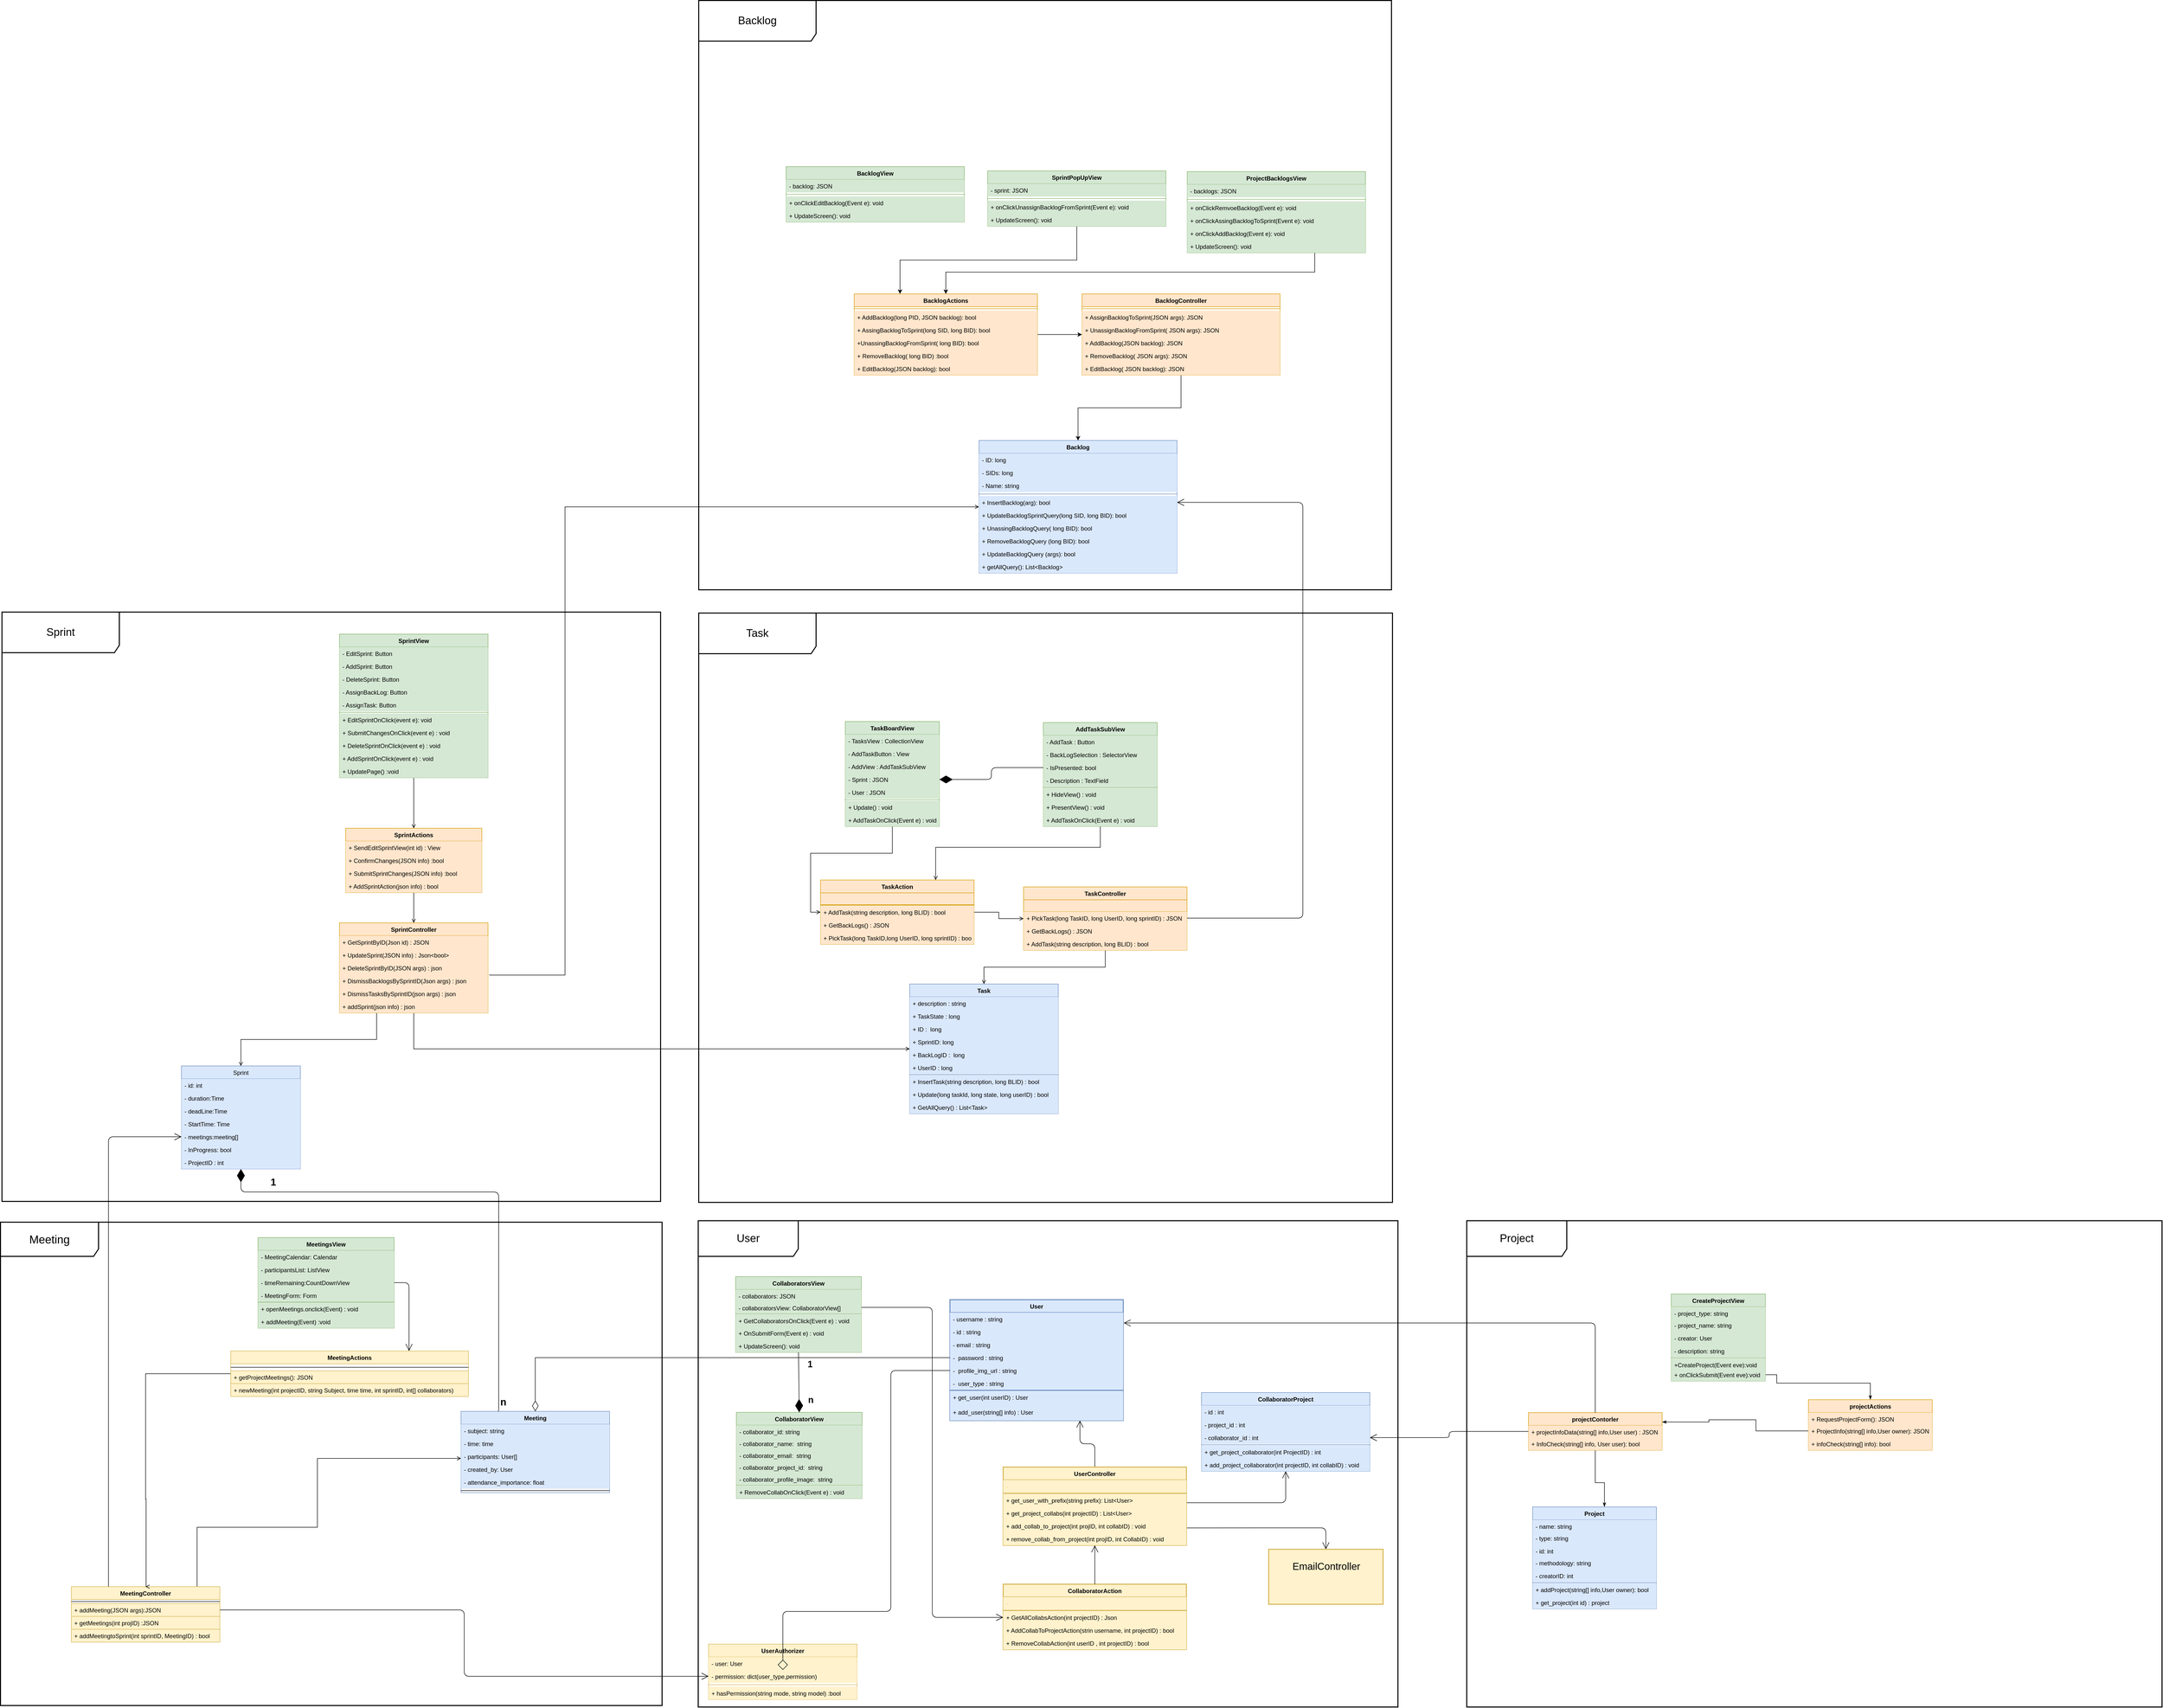<mxfile version="10.6.7" type="github"><diagram id="Lq79BgRYBOrxvhoR69C9" name="Page-1"><mxGraphModel dx="5883" dy="6967" grid="1" gridSize="10" guides="1" tooltips="1" connect="1" arrows="1" fold="1" page="1" pageScale="1" pageWidth="850" pageHeight="1100" math="0" shadow="0"><root><mxCell id="0"/><mxCell id="1" parent="0"/><mxCell id="hMrD-0VPtxFp7PiW3q-s-1" value="User" style="shape=umlFrame;whiteSpace=wrap;html=1;rounded=0;shadow=0;glass=0;comic=0;labelBackgroundColor=none;strokeColor=#000000;strokeWidth=2;fillColor=#ffffff;gradientColor=none;fontSize=22;fontColor=#000000;align=center;width=202;height=72;" vertex="1" parent="1"><mxGeometry x="2999" y="-4" width="1413" height="982" as="geometry"/></mxCell><mxCell id="hMrD-0VPtxFp7PiW3q-s-2" value="Project" style="shape=umlFrame;whiteSpace=wrap;html=1;rounded=0;shadow=0;glass=0;comic=0;labelBackgroundColor=none;strokeColor=#000000;strokeWidth=2;fillColor=#ffffff;gradientColor=none;fontSize=22;fontColor=#000000;align=center;width=202;height=72;" vertex="1" parent="1"><mxGeometry x="4551" y="-4" width="1404" height="982" as="geometry"/></mxCell><mxCell id="hMrD-0VPtxFp7PiW3q-s-3" value="Task" style="shape=umlFrame;whiteSpace=wrap;html=1;rounded=0;shadow=0;glass=0;comic=0;labelBackgroundColor=none;strokeColor=#000000;strokeWidth=2;fillColor=#ffffff;gradientColor=none;fontSize=22;fontColor=#000000;align=center;width=237;height=82;" vertex="1" parent="1"><mxGeometry x="3000" y="-1231" width="1401" height="1190" as="geometry"/></mxCell><mxCell id="hMrD-0VPtxFp7PiW3q-s-4" value="Backlog" style="shape=umlFrame;whiteSpace=wrap;html=1;rounded=0;shadow=0;glass=0;comic=0;labelBackgroundColor=none;strokeColor=#000000;strokeWidth=2;fillColor=#ffffff;gradientColor=none;fontSize=22;fontColor=#000000;align=center;width=237;height=82;" vertex="1" parent="1"><mxGeometry x="3000" y="-2468" width="1399" height="1190" as="geometry"/></mxCell><mxCell id="hMrD-0VPtxFp7PiW3q-s-5" value="Sprint" style="shape=umlFrame;whiteSpace=wrap;html=1;rounded=0;shadow=0;glass=0;comic=0;labelBackgroundColor=none;strokeColor=#000000;strokeWidth=2;fillColor=#ffffff;gradientColor=none;fontSize=22;fontColor=#000000;align=center;width=237;height=82;" vertex="1" parent="1"><mxGeometry x="1593" y="-1233" width="1330" height="1190" as="geometry"/></mxCell><mxCell id="hMrD-0VPtxFp7PiW3q-s-6" value="&lt;font color=&quot;#000000&quot; style=&quot;font-size: 23px&quot;&gt;Meeting&lt;/font&gt;" style="shape=umlFrame;whiteSpace=wrap;html=1;rounded=0;shadow=0;glass=0;comic=0;labelBackgroundColor=none;strokeColor=#000000;strokeWidth=2;fillColor=#ffffff;gradientColor=none;fontSize=12;fontColor=#FCFCFC;align=center;width=198;height=69;" vertex="1" parent="1"><mxGeometry x="1590" y="-1" width="1336" height="976" as="geometry"/></mxCell><mxCell id="hMrD-0VPtxFp7PiW3q-s-7" value="" style="endArrow=open;endFill=1;endSize=12;html=1;fontFamily=Helvetica;edgeStyle=orthogonalEdgeStyle;exitX=1;exitY=0.694;exitDx=0;exitDy=0;exitPerimeter=0;entryX=0.5;entryY=1;entryDx=0;entryDy=0;" edge="1" parent="1" source="hMrD-0VPtxFp7PiW3q-s-24" target="hMrD-0VPtxFp7PiW3q-s-28"><mxGeometry width="160" relative="1" as="geometry"><mxPoint x="3412.857" y="729" as="sourcePoint"/><mxPoint x="3703.093" y="679.0" as="targetPoint"/></mxGeometry></mxCell><mxCell id="hMrD-0VPtxFp7PiW3q-s-8" value="" style="endArrow=open;endFill=1;endSize=12;html=1;fontFamily=Helvetica;fontColor=#0D0D0D;exitX=1;exitY=0.647;exitDx=0;exitDy=0;entryX=0.5;entryY=0;entryDx=0;entryDy=0;edgeStyle=orthogonalEdgeStyle;exitPerimeter=0;" edge="1" parent="1" source="hMrD-0VPtxFp7PiW3q-s-26" target="hMrD-0VPtxFp7PiW3q-s-223"><mxGeometry width="160" relative="1" as="geometry"><mxPoint x="3392.857" y="779" as="sourcePoint"/><mxPoint x="4063.667" y="822" as="targetPoint"/></mxGeometry></mxCell><mxCell id="hMrD-0VPtxFp7PiW3q-s-9" value="" style="endArrow=open;endFill=1;endSize=12;html=1;fontFamily=Helvetica;fontColor=#0D0D0D;exitX=0.5;exitY=0;exitDx=0;exitDy=0;edgeStyle=elbowEdgeStyle;elbow=vertical;entryX=0.75;entryY=1;entryDx=0;entryDy=0;" edge="1" parent="1" source="hMrD-0VPtxFp7PiW3q-s-20" target="hMrD-0VPtxFp7PiW3q-s-10"><mxGeometry width="160" relative="1" as="geometry"><mxPoint x="3212.857" y="629" as="sourcePoint"/><mxPoint x="3295.857" y="474" as="targetPoint"/></mxGeometry></mxCell><mxCell id="hMrD-0VPtxFp7PiW3q-s-10" value="User" style="swimlane;fontStyle=1;align=center;verticalAlign=top;childLayout=stackLayout;horizontal=1;startSize=26;horizontalStack=0;resizeParent=1;resizeParentMax=0;resizeLast=0;collapsible=1;marginBottom=0;strokeColor=#6c8ebf;strokeWidth=2;fillColor=#dae8fc;fontSize=12;" vertex="1" parent="1"><mxGeometry x="3507.357" y="155.5" width="350" height="244" as="geometry"/></mxCell><mxCell id="hMrD-0VPtxFp7PiW3q-s-11" value="- username : string" style="text;strokeColor=none;fillColor=#dae8fc;align=left;verticalAlign=top;spacingLeft=4;spacingRight=4;overflow=hidden;rotatable=0;points=[[0,0.5],[1,0.5]];portConstraint=eastwest;" vertex="1" parent="hMrD-0VPtxFp7PiW3q-s-10"><mxGeometry y="26" width="350" height="26" as="geometry"/></mxCell><mxCell id="hMrD-0VPtxFp7PiW3q-s-12" value="- id : string" style="text;strokeColor=none;fillColor=#dae8fc;align=left;verticalAlign=top;spacingLeft=4;spacingRight=4;overflow=hidden;rotatable=0;points=[[0,0.5],[1,0.5]];portConstraint=eastwest;" vertex="1" parent="hMrD-0VPtxFp7PiW3q-s-10"><mxGeometry y="52" width="350" height="26" as="geometry"/></mxCell><mxCell id="hMrD-0VPtxFp7PiW3q-s-13" value="- email : string" style="text;strokeColor=none;fillColor=#dae8fc;align=left;verticalAlign=top;spacingLeft=4;spacingRight=4;overflow=hidden;rotatable=0;points=[[0,0.5],[1,0.5]];portConstraint=eastwest;" vertex="1" parent="hMrD-0VPtxFp7PiW3q-s-10"><mxGeometry y="78" width="350" height="26" as="geometry"/></mxCell><mxCell id="hMrD-0VPtxFp7PiW3q-s-14" value="-  password : string" style="text;strokeColor=none;fillColor=#dae8fc;align=left;verticalAlign=top;spacingLeft=4;spacingRight=4;overflow=hidden;rotatable=0;points=[[0,0.5],[1,0.5]];portConstraint=eastwest;" vertex="1" parent="hMrD-0VPtxFp7PiW3q-s-10"><mxGeometry y="104" width="350" height="26" as="geometry"/></mxCell><mxCell id="hMrD-0VPtxFp7PiW3q-s-15" value="-  profile_img_url : string" style="text;strokeColor=none;fillColor=#dae8fc;align=left;verticalAlign=top;spacingLeft=4;spacingRight=4;overflow=hidden;rotatable=0;points=[[0,0.5],[1,0.5]];portConstraint=eastwest;" vertex="1" parent="hMrD-0VPtxFp7PiW3q-s-10"><mxGeometry y="130" width="350" height="26" as="geometry"/></mxCell><mxCell id="hMrD-0VPtxFp7PiW3q-s-16" value="-  user_type : string" style="text;strokeColor=none;fillColor=#dae8fc;align=left;verticalAlign=top;spacingLeft=4;spacingRight=4;overflow=hidden;rotatable=0;points=[[0,0.5],[1,0.5]];portConstraint=eastwest;" vertex="1" parent="hMrD-0VPtxFp7PiW3q-s-10"><mxGeometry y="156" width="350" height="26" as="geometry"/></mxCell><mxCell id="hMrD-0VPtxFp7PiW3q-s-17" value="" style="line;strokeWidth=2;fillColor=#dae8fc;align=right;verticalAlign=bottom;spacingTop=0;spacingLeft=3;spacingRight=0;rotatable=0;labelPosition=left;points=[];portConstraint=eastwest;rounded=0;shadow=0;glass=0;comic=0;fontSize=12;spacing=0;labelBorderColor=none;labelBackgroundColor=#ffffff;verticalLabelPosition=top;strokeColor=#6c8ebf;" vertex="1" parent="hMrD-0VPtxFp7PiW3q-s-10"><mxGeometry y="182" width="350" height="2" as="geometry"/></mxCell><mxCell id="hMrD-0VPtxFp7PiW3q-s-18" value="+ get_user(int userID) : User" style="text;strokeColor=none;fillColor=#dae8fc;align=left;verticalAlign=top;spacingLeft=4;spacingRight=4;overflow=hidden;rotatable=0;points=[[0,0.5],[1,0.5]];portConstraint=eastwest;" vertex="1" parent="hMrD-0VPtxFp7PiW3q-s-10"><mxGeometry y="184" width="350" height="30" as="geometry"/></mxCell><mxCell id="hMrD-0VPtxFp7PiW3q-s-19" value="+ add_user(string[] info) : User" style="text;strokeColor=none;fillColor=#dae8fc;align=left;verticalAlign=top;spacingLeft=4;spacingRight=4;overflow=hidden;rotatable=0;points=[[0,0.5],[1,0.5]];portConstraint=eastwest;" vertex="1" parent="hMrD-0VPtxFp7PiW3q-s-10"><mxGeometry y="214" width="350" height="30" as="geometry"/></mxCell><mxCell id="hMrD-0VPtxFp7PiW3q-s-20" value="UserController" style="swimlane;fontStyle=1;align=center;verticalAlign=top;childLayout=stackLayout;horizontal=1;startSize=26;horizontalStack=0;resizeParent=1;resizeParentMax=0;resizeLast=0;collapsible=1;marginBottom=0;rounded=0;shadow=0;glass=0;comic=0;labelBackgroundColor=none;strokeColor=#d6b656;strokeWidth=2;fillColor=#fff2cc;fontSize=12;" vertex="1" parent="1"><mxGeometry x="3614.857" y="493.5" width="370" height="158" as="geometry"/></mxCell><mxCell id="hMrD-0VPtxFp7PiW3q-s-21" value="- " style="text;strokeColor=none;fillColor=#fff2cc;align=left;verticalAlign=top;spacingLeft=4;spacingRight=4;overflow=hidden;rotatable=0;points=[[0,0.5],[1,0.5]];portConstraint=eastwest;fontColor=#FFC478;" vertex="1" parent="hMrD-0VPtxFp7PiW3q-s-20"><mxGeometry y="26" width="370" height="26" as="geometry"/></mxCell><mxCell id="hMrD-0VPtxFp7PiW3q-s-22" value="" style="line;strokeWidth=1;fillColor=none;align=left;verticalAlign=middle;spacingTop=-1;spacingLeft=3;spacingRight=3;rotatable=0;labelPosition=right;points=[];portConstraint=eastwest;" vertex="1" parent="hMrD-0VPtxFp7PiW3q-s-20"><mxGeometry y="52" width="370" as="geometry"/></mxCell><mxCell id="hMrD-0VPtxFp7PiW3q-s-23" value="" style="line;strokeWidth=2;fillColor=#fff2cc;align=left;verticalAlign=middle;spacingTop=-1;spacingLeft=3;spacingRight=3;rotatable=0;labelPosition=right;points=[];portConstraint=eastwest;rounded=0;shadow=0;glass=0;comic=0;labelBackgroundColor=#ffffff;fontSize=12;strokeColor=#d6b656;" vertex="1" parent="hMrD-0VPtxFp7PiW3q-s-20"><mxGeometry y="52" width="370" height="2" as="geometry"/></mxCell><mxCell id="hMrD-0VPtxFp7PiW3q-s-24" value="+ get_user_with_prefix(string prefix): List&lt;User&gt;" style="text;strokeColor=none;fillColor=#fff2cc;align=left;verticalAlign=top;spacingLeft=4;spacingRight=4;overflow=hidden;rotatable=0;points=[[0,0.5],[1,0.5]];portConstraint=eastwest;" vertex="1" parent="hMrD-0VPtxFp7PiW3q-s-20"><mxGeometry y="54" width="370" height="26" as="geometry"/></mxCell><mxCell id="hMrD-0VPtxFp7PiW3q-s-25" value="+ get_project_collabs(int projectID) : List&lt;User&gt;" style="text;strokeColor=none;fillColor=#fff2cc;align=left;verticalAlign=top;spacingLeft=4;spacingRight=4;overflow=hidden;rotatable=0;points=[[0,0.5],[1,0.5]];portConstraint=eastwest;" vertex="1" parent="hMrD-0VPtxFp7PiW3q-s-20"><mxGeometry y="80" width="370" height="26" as="geometry"/></mxCell><mxCell id="hMrD-0VPtxFp7PiW3q-s-26" value="+ add_collab_to_project(int projID, int collabID) : void" style="text;strokeColor=none;fillColor=#fff2cc;align=left;verticalAlign=top;spacingLeft=4;spacingRight=4;overflow=hidden;rotatable=0;points=[[0,0.5],[1,0.5]];portConstraint=eastwest;" vertex="1" parent="hMrD-0VPtxFp7PiW3q-s-20"><mxGeometry y="106" width="370" height="26" as="geometry"/></mxCell><mxCell id="hMrD-0VPtxFp7PiW3q-s-27" value="+ remove_collab_from_project(int projID, int CollabID) : void" style="text;strokeColor=none;fillColor=#fff2cc;align=left;verticalAlign=top;spacingLeft=4;spacingRight=4;overflow=hidden;rotatable=0;points=[[0,0.5],[1,0.5]];portConstraint=eastwest;" vertex="1" parent="hMrD-0VPtxFp7PiW3q-s-20"><mxGeometry y="132" width="370" height="26" as="geometry"/></mxCell><mxCell id="hMrD-0VPtxFp7PiW3q-s-28" value="CollaboratorProject" style="swimlane;fontStyle=1;align=center;verticalAlign=top;childLayout=stackLayout;horizontal=1;startSize=26;horizontalStack=0;resizeParent=1;resizeParentMax=0;resizeLast=0;collapsible=1;marginBottom=0;rounded=0;shadow=0;glass=0;comic=0;labelBackgroundColor=none;strokeColor=#6c8ebf;strokeWidth=1;fillColor=#dae8fc;fontSize=12;gradientColor=none;" vertex="1" parent="1"><mxGeometry x="4015.357" y="343" width="340" height="159" as="geometry"/></mxCell><mxCell id="hMrD-0VPtxFp7PiW3q-s-29" value="- id : int" style="text;strokeColor=none;fillColor=#dae8fc;align=left;verticalAlign=top;spacingLeft=4;spacingRight=4;overflow=hidden;rotatable=0;points=[[0,0.5],[1,0.5]];portConstraint=eastwest;" vertex="1" parent="hMrD-0VPtxFp7PiW3q-s-28"><mxGeometry y="26" width="340" height="26" as="geometry"/></mxCell><mxCell id="hMrD-0VPtxFp7PiW3q-s-30" value="- project_id : int" style="text;strokeColor=none;fillColor=#dae8fc;align=left;verticalAlign=top;spacingLeft=4;spacingRight=4;overflow=hidden;rotatable=0;points=[[0,0.5],[1,0.5]];portConstraint=eastwest;" vertex="1" parent="hMrD-0VPtxFp7PiW3q-s-28"><mxGeometry y="52" width="340" height="26" as="geometry"/></mxCell><mxCell id="hMrD-0VPtxFp7PiW3q-s-31" value="- collaborator_id : int" style="text;strokeColor=none;fillColor=#dae8fc;align=left;verticalAlign=top;spacingLeft=4;spacingRight=4;overflow=hidden;rotatable=0;points=[[0,0.5],[1,0.5]];portConstraint=eastwest;" vertex="1" parent="hMrD-0VPtxFp7PiW3q-s-28"><mxGeometry y="78" width="340" height="26" as="geometry"/></mxCell><mxCell id="hMrD-0VPtxFp7PiW3q-s-32" value="" style="line;strokeWidth=1;fillColor=#dae8fc;align=left;verticalAlign=middle;spacingTop=-1;spacingLeft=3;spacingRight=3;rotatable=0;labelPosition=right;points=[];portConstraint=eastwest;strokeColor=#6c8ebf;" vertex="1" parent="hMrD-0VPtxFp7PiW3q-s-28"><mxGeometry y="104" width="340" height="3" as="geometry"/></mxCell><mxCell id="hMrD-0VPtxFp7PiW3q-s-33" value="+ get_project_collaborator(int ProjectID) : int" style="text;strokeColor=none;fillColor=#dae8fc;align=left;verticalAlign=top;spacingLeft=4;spacingRight=4;overflow=hidden;rotatable=0;points=[[0,0.5],[1,0.5]];portConstraint=eastwest;" vertex="1" parent="hMrD-0VPtxFp7PiW3q-s-28"><mxGeometry y="107" width="340" height="26" as="geometry"/></mxCell><mxCell id="hMrD-0VPtxFp7PiW3q-s-34" value="+ add_project_collaborator(int projectID, int collabID) : void" style="text;strokeColor=none;fillColor=#dae8fc;align=left;verticalAlign=top;spacingLeft=4;spacingRight=4;overflow=hidden;rotatable=0;points=[[0,0.5],[1,0.5]];portConstraint=eastwest;" vertex="1" parent="hMrD-0VPtxFp7PiW3q-s-28"><mxGeometry y="133" width="340" height="26" as="geometry"/></mxCell><mxCell id="hMrD-0VPtxFp7PiW3q-s-35" style="edgeStyle=orthogonalEdgeStyle;rounded=0;orthogonalLoop=1;jettySize=auto;html=1;endArrow=open;endFill=0;" edge="1" parent="1" source="hMrD-0VPtxFp7PiW3q-s-36" target="hMrD-0VPtxFp7PiW3q-s-47"><mxGeometry relative="1" as="geometry"><Array as="points"><mxPoint x="1987" y="615"/><mxPoint x="2230" y="615"/><mxPoint x="2230" y="476"/></Array></mxGeometry></mxCell><mxCell id="hMrD-0VPtxFp7PiW3q-s-36" value="MeetingController" style="swimlane;fontStyle=1;align=center;verticalAlign=top;childLayout=stackLayout;horizontal=1;startSize=26;horizontalStack=0;resizeParent=1;resizeParentMax=0;resizeLast=0;collapsible=1;marginBottom=0;fillColor=#fff2cc;strokeColor=#d6b656;" vertex="1" parent="1"><mxGeometry x="1733" y="735" width="300" height="112" as="geometry"/></mxCell><mxCell id="hMrD-0VPtxFp7PiW3q-s-37" value="" style="line;strokeWidth=1;fillColor=none;align=left;verticalAlign=middle;spacingTop=-1;spacingLeft=3;spacingRight=3;rotatable=0;labelPosition=right;points=[];portConstraint=eastwest;" vertex="1" parent="hMrD-0VPtxFp7PiW3q-s-36"><mxGeometry y="26" width="300" height="8" as="geometry"/></mxCell><mxCell id="hMrD-0VPtxFp7PiW3q-s-38" value="+ addMeeting(JSON args):JSON" style="text;strokeColor=#d6b656;fillColor=#fff2cc;align=left;verticalAlign=top;spacingLeft=4;spacingRight=4;overflow=hidden;rotatable=0;points=[[0,0.5],[1,0.5]];portConstraint=eastwest;" vertex="1" parent="hMrD-0VPtxFp7PiW3q-s-36"><mxGeometry y="34" width="300" height="26" as="geometry"/></mxCell><mxCell id="hMrD-0VPtxFp7PiW3q-s-39" value="+ getMeetings(int projID) :JSON" style="text;strokeColor=#d6b656;fillColor=#fff2cc;align=left;verticalAlign=top;spacingLeft=4;spacingRight=4;overflow=hidden;rotatable=0;points=[[0,0.5],[1,0.5]];portConstraint=eastwest;" vertex="1" parent="hMrD-0VPtxFp7PiW3q-s-36"><mxGeometry y="60" width="300" height="26" as="geometry"/></mxCell><mxCell id="hMrD-0VPtxFp7PiW3q-s-40" value="+ addMeetingtoSprint(int sprintID, MeetingID) : bool" style="text;strokeColor=#d6b656;fillColor=#fff2cc;align=left;verticalAlign=top;spacingLeft=4;spacingRight=4;overflow=hidden;rotatable=0;points=[[0,0.5],[1,0.5]];portConstraint=eastwest;" vertex="1" parent="hMrD-0VPtxFp7PiW3q-s-36"><mxGeometry y="86" width="300" height="26" as="geometry"/></mxCell><mxCell id="hMrD-0VPtxFp7PiW3q-s-41" style="edgeStyle=orthogonalEdgeStyle;rounded=0;orthogonalLoop=1;jettySize=auto;html=1;entryX=0.5;entryY=0;entryDx=0;entryDy=0;endArrow=open;endFill=0;" edge="1" parent="1" source="hMrD-0VPtxFp7PiW3q-s-42" target="hMrD-0VPtxFp7PiW3q-s-36"><mxGeometry relative="1" as="geometry"><Array as="points"><mxPoint x="1883" y="305"/><mxPoint x="1883" y="558"/><mxPoint x="1884" y="558"/><mxPoint x="1884" y="735"/></Array></mxGeometry></mxCell><mxCell id="hMrD-0VPtxFp7PiW3q-s-42" value="MeetingActions" style="swimlane;fontStyle=1;align=center;verticalAlign=top;childLayout=stackLayout;horizontal=1;startSize=26;horizontalStack=0;resizeParent=1;resizeParentMax=0;resizeLast=0;collapsible=1;marginBottom=0;fillColor=#fff2cc;strokeColor=#d6b656;" vertex="1" parent="1"><mxGeometry x="2055" y="259" width="480" height="92" as="geometry"/></mxCell><mxCell id="hMrD-0VPtxFp7PiW3q-s-43" value="" style="line;strokeWidth=1;fillColor=none;align=left;verticalAlign=middle;spacingTop=-1;spacingLeft=3;spacingRight=3;rotatable=0;labelPosition=right;points=[];portConstraint=eastwest;" vertex="1" parent="hMrD-0VPtxFp7PiW3q-s-42"><mxGeometry y="26" width="480" height="14" as="geometry"/></mxCell><mxCell id="hMrD-0VPtxFp7PiW3q-s-44" value="+ getProjectMeetings(): JSON" style="text;strokeColor=#d6b656;fillColor=#fff2cc;align=left;verticalAlign=top;spacingLeft=4;spacingRight=4;overflow=hidden;rotatable=0;points=[[0,0.5],[1,0.5]];portConstraint=eastwest;" vertex="1" parent="hMrD-0VPtxFp7PiW3q-s-42"><mxGeometry y="40" width="480" height="26" as="geometry"/></mxCell><mxCell id="hMrD-0VPtxFp7PiW3q-s-45" value="+ newMeeting(int projectID, string Subject, time time, int sprintID, int[] collaborators)" style="text;strokeColor=#d6b656;fillColor=#fff2cc;align=left;verticalAlign=top;spacingLeft=4;spacingRight=4;overflow=hidden;rotatable=0;points=[[0,0.5],[1,0.5]];portConstraint=eastwest;" vertex="1" parent="hMrD-0VPtxFp7PiW3q-s-42"><mxGeometry y="66" width="480" height="26" as="geometry"/></mxCell><mxCell id="hMrD-0VPtxFp7PiW3q-s-46" style="edgeStyle=orthogonalEdgeStyle;rounded=0;orthogonalLoop=1;jettySize=auto;html=1;endArrow=none;endFill=0;endSize=19;entryX=0;entryY=0.5;entryDx=0;entryDy=0;startArrow=diamondThin;startFill=0;startSize=19;" edge="1" parent="1" source="hMrD-0VPtxFp7PiW3q-s-47" target="hMrD-0VPtxFp7PiW3q-s-14"><mxGeometry relative="1" as="geometry"/></mxCell><mxCell id="hMrD-0VPtxFp7PiW3q-s-47" value="Meeting" style="swimlane;fontStyle=1;align=center;verticalAlign=top;childLayout=stackLayout;horizontal=1;startSize=26;horizontalStack=0;resizeParent=1;resizeParentMax=0;resizeLast=0;collapsible=1;marginBottom=0;fillColor=#dae8fc;strokeColor=#6c8ebf;" vertex="1" parent="1"><mxGeometry x="2520" y="381" width="300" height="164" as="geometry"/></mxCell><mxCell id="hMrD-0VPtxFp7PiW3q-s-48" value="- subject: string" style="text;strokeColor=none;fillColor=#dae8fc;align=left;verticalAlign=top;spacingLeft=4;spacingRight=4;overflow=hidden;rotatable=0;points=[[0,0.5],[1,0.5]];portConstraint=eastwest;" vertex="1" parent="hMrD-0VPtxFp7PiW3q-s-47"><mxGeometry y="26" width="300" height="26" as="geometry"/></mxCell><mxCell id="hMrD-0VPtxFp7PiW3q-s-49" value="- time: time" style="text;strokeColor=none;fillColor=#dae8fc;align=left;verticalAlign=top;spacingLeft=4;spacingRight=4;overflow=hidden;rotatable=0;points=[[0,0.5],[1,0.5]];portConstraint=eastwest;" vertex="1" parent="hMrD-0VPtxFp7PiW3q-s-47"><mxGeometry y="52" width="300" height="26" as="geometry"/></mxCell><mxCell id="hMrD-0VPtxFp7PiW3q-s-50" value="- participants: User[]" style="text;strokeColor=none;fillColor=#dae8fc;align=left;verticalAlign=top;spacingLeft=4;spacingRight=4;overflow=hidden;rotatable=0;points=[[0,0.5],[1,0.5]];portConstraint=eastwest;" vertex="1" parent="hMrD-0VPtxFp7PiW3q-s-47"><mxGeometry y="78" width="300" height="26" as="geometry"/></mxCell><mxCell id="hMrD-0VPtxFp7PiW3q-s-51" value="- created_by: User" style="text;strokeColor=none;fillColor=#dae8fc;align=left;verticalAlign=top;spacingLeft=4;spacingRight=4;overflow=hidden;rotatable=0;points=[[0,0.5],[1,0.5]];portConstraint=eastwest;" vertex="1" parent="hMrD-0VPtxFp7PiW3q-s-47"><mxGeometry y="104" width="300" height="26" as="geometry"/></mxCell><mxCell id="hMrD-0VPtxFp7PiW3q-s-52" value="- attendance_importance: float" style="text;strokeColor=none;fillColor=#dae8fc;align=left;verticalAlign=top;spacingLeft=4;spacingRight=4;overflow=hidden;rotatable=0;points=[[0,0.5],[1,0.5]];portConstraint=eastwest;" vertex="1" parent="hMrD-0VPtxFp7PiW3q-s-47"><mxGeometry y="130" width="300" height="26" as="geometry"/></mxCell><mxCell id="hMrD-0VPtxFp7PiW3q-s-53" value="" style="line;strokeWidth=1;fillColor=none;align=left;verticalAlign=middle;spacingTop=-1;spacingLeft=3;spacingRight=3;rotatable=0;labelPosition=right;points=[];portConstraint=eastwest;" vertex="1" parent="hMrD-0VPtxFp7PiW3q-s-47"><mxGeometry y="156" width="300" height="8" as="geometry"/></mxCell><mxCell id="hMrD-0VPtxFp7PiW3q-s-54" value="UserAuthorizer" style="swimlane;fontStyle=1;align=center;verticalAlign=top;childLayout=stackLayout;horizontal=1;startSize=26;horizontalStack=0;resizeParent=1;resizeParentMax=0;resizeLast=0;collapsible=1;marginBottom=0;fillColor=#fff2cc;strokeColor=#d6b656;" vertex="1" parent="1"><mxGeometry x="3019.857" y="851" width="300" height="112" as="geometry"/></mxCell><mxCell id="hMrD-0VPtxFp7PiW3q-s-55" value="- user: User" style="text;strokeColor=none;fillColor=#fff2cc;align=left;verticalAlign=top;spacingLeft=4;spacingRight=4;overflow=hidden;rotatable=0;points=[[0,0.5],[1,0.5]];portConstraint=eastwest;" vertex="1" parent="hMrD-0VPtxFp7PiW3q-s-54"><mxGeometry y="26" width="300" height="26" as="geometry"/></mxCell><mxCell id="hMrD-0VPtxFp7PiW3q-s-56" value="- permission: dict(user_type,permission)" style="text;strokeColor=none;fillColor=#fff2cc;align=left;verticalAlign=top;spacingLeft=4;spacingRight=4;overflow=hidden;rotatable=0;points=[[0,0.5],[1,0.5]];portConstraint=eastwest;" vertex="1" parent="hMrD-0VPtxFp7PiW3q-s-54"><mxGeometry y="52" width="300" height="26" as="geometry"/></mxCell><mxCell id="hMrD-0VPtxFp7PiW3q-s-57" value="" style="line;strokeWidth=1;fillColor=#fff2cc;align=left;verticalAlign=middle;spacingTop=-1;spacingLeft=3;spacingRight=3;rotatable=0;labelPosition=right;points=[];portConstraint=eastwest;strokeColor=#d6b656;" vertex="1" parent="hMrD-0VPtxFp7PiW3q-s-54"><mxGeometry y="78" width="300" height="8" as="geometry"/></mxCell><mxCell id="hMrD-0VPtxFp7PiW3q-s-58" value="+ hasPermission(string mode, string model) :bool" style="text;strokeColor=none;fillColor=#fff2cc;align=left;verticalAlign=top;spacingLeft=4;spacingRight=4;overflow=hidden;rotatable=0;points=[[0,0.5],[1,0.5]];portConstraint=eastwest;" vertex="1" parent="hMrD-0VPtxFp7PiW3q-s-54"><mxGeometry y="86" width="300" height="26" as="geometry"/></mxCell><mxCell id="hMrD-0VPtxFp7PiW3q-s-59" value="MeetingsView" style="swimlane;fontStyle=1;align=center;verticalAlign=top;childLayout=stackLayout;horizontal=1;startSize=26;horizontalStack=0;resizeParent=1;resizeParentMax=0;resizeLast=0;collapsible=1;marginBottom=0;fillColor=#d5e8d4;strokeColor=#82b366;" vertex="1" parent="1"><mxGeometry x="2110" y="30" width="275" height="183" as="geometry"/></mxCell><mxCell id="hMrD-0VPtxFp7PiW3q-s-60" value="- MeetingCalendar: Calendar" style="text;strokeColor=none;fillColor=#d5e8d4;align=left;verticalAlign=top;spacingLeft=4;spacingRight=4;overflow=hidden;rotatable=0;points=[[0,0.5],[1,0.5]];portConstraint=eastwest;" vertex="1" parent="hMrD-0VPtxFp7PiW3q-s-59"><mxGeometry y="26" width="275" height="26" as="geometry"/></mxCell><mxCell id="hMrD-0VPtxFp7PiW3q-s-61" value="- participantsList: ListView" style="text;strokeColor=none;fillColor=#d5e8d4;align=left;verticalAlign=top;spacingLeft=4;spacingRight=4;overflow=hidden;rotatable=0;points=[[0,0.5],[1,0.5]];portConstraint=eastwest;" vertex="1" parent="hMrD-0VPtxFp7PiW3q-s-59"><mxGeometry y="52" width="275" height="26" as="geometry"/></mxCell><mxCell id="hMrD-0VPtxFp7PiW3q-s-62" value="- timeRemaining:CountDownView" style="text;strokeColor=none;fillColor=#d5e8d4;align=left;verticalAlign=top;spacingLeft=4;spacingRight=4;overflow=hidden;rotatable=0;points=[[0,0.5],[1,0.5]];portConstraint=eastwest;" vertex="1" parent="hMrD-0VPtxFp7PiW3q-s-59"><mxGeometry y="78" width="275" height="26" as="geometry"/></mxCell><mxCell id="hMrD-0VPtxFp7PiW3q-s-63" value="- MeetingForm: Form" style="text;strokeColor=none;fillColor=#d5e8d4;align=left;verticalAlign=top;spacingLeft=4;spacingRight=4;overflow=hidden;rotatable=0;points=[[0,0.5],[1,0.5]];portConstraint=eastwest;" vertex="1" parent="hMrD-0VPtxFp7PiW3q-s-59"><mxGeometry y="104" width="275" height="26" as="geometry"/></mxCell><mxCell id="hMrD-0VPtxFp7PiW3q-s-64" value="" style="line;strokeWidth=1;fillColor=#d5e8d4;align=left;verticalAlign=middle;spacingTop=-1;spacingLeft=3;spacingRight=3;rotatable=0;labelPosition=right;points=[];portConstraint=eastwest;strokeColor=#82b366;" vertex="1" parent="hMrD-0VPtxFp7PiW3q-s-59"><mxGeometry y="130" width="275" height="1" as="geometry"/></mxCell><mxCell id="hMrD-0VPtxFp7PiW3q-s-65" value="+ openMeetings.onclick(Event) : void" style="text;strokeColor=none;fillColor=#d5e8d4;align=left;verticalAlign=top;spacingLeft=4;spacingRight=4;overflow=hidden;rotatable=0;points=[[0,0.5],[1,0.5]];portConstraint=eastwest;" vertex="1" parent="hMrD-0VPtxFp7PiW3q-s-59"><mxGeometry y="131" width="275" height="26" as="geometry"/></mxCell><mxCell id="hMrD-0VPtxFp7PiW3q-s-66" value="+ addMeeting(Event) :void" style="text;strokeColor=none;fillColor=#d5e8d4;align=left;verticalAlign=top;spacingLeft=4;spacingRight=4;overflow=hidden;rotatable=0;points=[[0,0.5],[1,0.5]];portConstraint=eastwest;" vertex="1" parent="hMrD-0VPtxFp7PiW3q-s-59"><mxGeometry y="157" width="275" height="26" as="geometry"/></mxCell><mxCell id="hMrD-0VPtxFp7PiW3q-s-67" style="edgeStyle=orthogonalEdgeStyle;rounded=0;orthogonalLoop=1;jettySize=auto;html=1;exitX=0.5;exitY=1;exitDx=0;exitDy=0;entryX=0;entryY=0.5;entryDx=0;entryDy=0;endArrow=open;endFill=0;" edge="1" parent="1" source="hMrD-0VPtxFp7PiW3q-s-70" target="hMrD-0VPtxFp7PiW3q-s-185"><mxGeometry relative="1" as="geometry"><mxPoint x="2941" y="-325" as="targetPoint"/></mxGeometry></mxCell><mxCell id="hMrD-0VPtxFp7PiW3q-s-68" style="edgeStyle=orthogonalEdgeStyle;rounded=0;orthogonalLoop=1;jettySize=auto;html=1;exitX=1.011;exitY=0.017;exitDx=0;exitDy=0;entryX=0;entryY=0.5;entryDx=0;entryDy=0;exitPerimeter=0;endArrow=open;endFill=0;" edge="1" parent="1" source="hMrD-0VPtxFp7PiW3q-s-74" target="hMrD-0VPtxFp7PiW3q-s-123"><mxGeometry relative="1" as="geometry"><mxPoint x="2690.333" y="-317" as="targetPoint"/><Array as="points"><mxPoint x="2730" y="-500"/><mxPoint x="2730" y="-1445"/></Array></mxGeometry></mxCell><mxCell id="hMrD-0VPtxFp7PiW3q-s-69" style="edgeStyle=orthogonalEdgeStyle;rounded=0;orthogonalLoop=1;jettySize=auto;html=1;exitX=0.25;exitY=1;exitDx=0;exitDy=0;entryX=0.5;entryY=0;entryDx=0;entryDy=0;endArrow=open;endFill=0;" edge="1" parent="1" source="hMrD-0VPtxFp7PiW3q-s-70" target="hMrD-0VPtxFp7PiW3q-s-96"><mxGeometry relative="1" as="geometry"/></mxCell><mxCell id="hMrD-0VPtxFp7PiW3q-s-70" value="SprintController" style="swimlane;fontStyle=1;align=center;verticalAlign=top;childLayout=stackLayout;horizontal=1;startSize=26;horizontalStack=0;resizeParent=1;resizeParentMax=0;resizeLast=0;collapsible=1;marginBottom=0;fillColor=#ffe6cc;strokeColor=#d79b00;" vertex="1" parent="1"><mxGeometry x="2274.5" y="-605.5" width="300" height="182" as="geometry"/></mxCell><mxCell id="hMrD-0VPtxFp7PiW3q-s-71" value="+ GetSprintByID(Json id) : JSON" style="text;strokeColor=none;fillColor=#ffe6cc;align=left;verticalAlign=top;spacingLeft=4;spacingRight=4;overflow=hidden;rotatable=0;points=[[0,0.5],[1,0.5]];portConstraint=eastwest;" vertex="1" parent="hMrD-0VPtxFp7PiW3q-s-70"><mxGeometry y="26" width="300" height="26" as="geometry"/></mxCell><mxCell id="hMrD-0VPtxFp7PiW3q-s-72" value="+ UpdateSprint(JSON info) : Json&lt;bool&gt;" style="text;strokeColor=none;fillColor=#ffe6cc;align=left;verticalAlign=top;spacingLeft=4;spacingRight=4;overflow=hidden;rotatable=0;points=[[0,0.5],[1,0.5]];portConstraint=eastwest;" vertex="1" parent="hMrD-0VPtxFp7PiW3q-s-70"><mxGeometry y="52" width="300" height="26" as="geometry"/></mxCell><mxCell id="hMrD-0VPtxFp7PiW3q-s-73" value="+ DeleteSprintByID(JSON args) : json" style="text;strokeColor=none;fillColor=#ffe6cc;align=left;verticalAlign=top;spacingLeft=4;spacingRight=4;overflow=hidden;rotatable=0;points=[[0,0.5],[1,0.5]];portConstraint=eastwest;" vertex="1" parent="hMrD-0VPtxFp7PiW3q-s-70"><mxGeometry y="78" width="300" height="26" as="geometry"/></mxCell><mxCell id="hMrD-0VPtxFp7PiW3q-s-74" value="+ DismissBacklogsBySprintID(Json args) : json" style="text;strokeColor=none;fillColor=#ffe6cc;align=left;verticalAlign=top;spacingLeft=4;spacingRight=4;overflow=hidden;rotatable=0;points=[[0,0.5],[1,0.5]];portConstraint=eastwest;" vertex="1" parent="hMrD-0VPtxFp7PiW3q-s-70"><mxGeometry y="104" width="300" height="26" as="geometry"/></mxCell><mxCell id="hMrD-0VPtxFp7PiW3q-s-75" value="+ DismissTasksBySprintID(json args) : json" style="text;strokeColor=none;fillColor=#ffe6cc;align=left;verticalAlign=top;spacingLeft=4;spacingRight=4;overflow=hidden;rotatable=0;points=[[0,0.5],[1,0.5]];portConstraint=eastwest;" vertex="1" parent="hMrD-0VPtxFp7PiW3q-s-70"><mxGeometry y="130" width="300" height="26" as="geometry"/></mxCell><mxCell id="hMrD-0VPtxFp7PiW3q-s-76" value="+ addSprint(json info) : json" style="text;strokeColor=none;fillColor=#ffe6cc;align=left;verticalAlign=top;spacingLeft=4;spacingRight=4;overflow=hidden;rotatable=0;points=[[0,0.5],[1,0.5]];portConstraint=eastwest;" vertex="1" parent="hMrD-0VPtxFp7PiW3q-s-70"><mxGeometry y="156" width="300" height="26" as="geometry"/></mxCell><mxCell id="hMrD-0VPtxFp7PiW3q-s-77" style="edgeStyle=orthogonalEdgeStyle;rounded=0;orthogonalLoop=1;jettySize=auto;html=1;exitX=0.5;exitY=1;exitDx=0;exitDy=0;endArrow=open;endFill=0;" edge="1" parent="1" source="hMrD-0VPtxFp7PiW3q-s-78" target="hMrD-0VPtxFp7PiW3q-s-70"><mxGeometry relative="1" as="geometry"/></mxCell><mxCell id="hMrD-0VPtxFp7PiW3q-s-78" value="SprintActions" style="swimlane;fontStyle=1;align=center;verticalAlign=top;childLayout=stackLayout;horizontal=1;startSize=26;horizontalStack=0;resizeParent=1;resizeParentMax=0;resizeLast=0;collapsible=1;marginBottom=0;fillColor=#ffe6cc;strokeColor=#d79b00;" vertex="1" parent="1"><mxGeometry x="2287" y="-796.5" width="275" height="130" as="geometry"/></mxCell><mxCell id="hMrD-0VPtxFp7PiW3q-s-79" value="+ SendEditSprintView(int id) : View" style="text;strokeColor=none;fillColor=#ffe6cc;align=left;verticalAlign=top;spacingLeft=4;spacingRight=4;overflow=hidden;rotatable=0;points=[[0,0.5],[1,0.5]];portConstraint=eastwest;" vertex="1" parent="hMrD-0VPtxFp7PiW3q-s-78"><mxGeometry y="26" width="275" height="26" as="geometry"/></mxCell><mxCell id="hMrD-0VPtxFp7PiW3q-s-80" value="+ ConfirmChanges(JSON info) :bool" style="text;strokeColor=none;fillColor=#ffe6cc;align=left;verticalAlign=top;spacingLeft=4;spacingRight=4;overflow=hidden;rotatable=0;points=[[0,0.5],[1,0.5]];portConstraint=eastwest;" vertex="1" parent="hMrD-0VPtxFp7PiW3q-s-78"><mxGeometry y="52" width="275" height="26" as="geometry"/></mxCell><mxCell id="hMrD-0VPtxFp7PiW3q-s-81" value="+ SubmitSprintChanges(JSON info) :bool" style="text;strokeColor=none;fillColor=#ffe6cc;align=left;verticalAlign=top;spacingLeft=4;spacingRight=4;overflow=hidden;rotatable=0;points=[[0,0.5],[1,0.5]];portConstraint=eastwest;" vertex="1" parent="hMrD-0VPtxFp7PiW3q-s-78"><mxGeometry y="78" width="275" height="26" as="geometry"/></mxCell><mxCell id="hMrD-0VPtxFp7PiW3q-s-82" value="+ AddSprintAction(json info) : bool" style="text;strokeColor=none;fillColor=#ffe6cc;align=left;verticalAlign=top;spacingLeft=4;spacingRight=4;overflow=hidden;rotatable=0;points=[[0,0.5],[1,0.5]];portConstraint=eastwest;" vertex="1" parent="hMrD-0VPtxFp7PiW3q-s-78"><mxGeometry y="104" width="275" height="26" as="geometry"/></mxCell><mxCell id="hMrD-0VPtxFp7PiW3q-s-83" style="edgeStyle=orthogonalEdgeStyle;rounded=0;orthogonalLoop=1;jettySize=auto;html=1;exitX=0.5;exitY=1;exitDx=0;exitDy=0;entryX=0.5;entryY=0;entryDx=0;entryDy=0;endArrow=open;endFill=0;" edge="1" parent="1" source="hMrD-0VPtxFp7PiW3q-s-84" target="hMrD-0VPtxFp7PiW3q-s-78"><mxGeometry relative="1" as="geometry"/></mxCell><mxCell id="hMrD-0VPtxFp7PiW3q-s-84" value="SprintView" style="swimlane;fontStyle=1;align=center;verticalAlign=top;childLayout=stackLayout;horizontal=1;startSize=26;horizontalStack=0;resizeParent=1;resizeParentMax=0;resizeLast=0;collapsible=1;marginBottom=0;fillColor=#d5e8d4;strokeColor=#82b366;" vertex="1" parent="1"><mxGeometry x="2274.5" y="-1188.5" width="300" height="290" as="geometry"/></mxCell><mxCell id="hMrD-0VPtxFp7PiW3q-s-85" value="- EditSprint: Button" style="text;strokeColor=none;fillColor=#d5e8d4;align=left;verticalAlign=top;spacingLeft=4;spacingRight=4;overflow=hidden;rotatable=0;points=[[0,0.5],[1,0.5]];portConstraint=eastwest;" vertex="1" parent="hMrD-0VPtxFp7PiW3q-s-84"><mxGeometry y="26" width="300" height="26" as="geometry"/></mxCell><mxCell id="hMrD-0VPtxFp7PiW3q-s-86" value="- AddSprint: Button" style="text;strokeColor=none;fillColor=#d5e8d4;align=left;verticalAlign=top;spacingLeft=4;spacingRight=4;overflow=hidden;rotatable=0;points=[[0,0.5],[1,0.5]];portConstraint=eastwest;" vertex="1" parent="hMrD-0VPtxFp7PiW3q-s-84"><mxGeometry y="52" width="300" height="26" as="geometry"/></mxCell><mxCell id="hMrD-0VPtxFp7PiW3q-s-87" value="- DeleteSprint: Button" style="text;strokeColor=none;fillColor=#d5e8d4;align=left;verticalAlign=top;spacingLeft=4;spacingRight=4;overflow=hidden;rotatable=0;points=[[0,0.5],[1,0.5]];portConstraint=eastwest;" vertex="1" parent="hMrD-0VPtxFp7PiW3q-s-84"><mxGeometry y="78" width="300" height="26" as="geometry"/></mxCell><mxCell id="hMrD-0VPtxFp7PiW3q-s-88" value="- AssignBackLog: Button" style="text;strokeColor=none;fillColor=#d5e8d4;align=left;verticalAlign=top;spacingLeft=4;spacingRight=4;overflow=hidden;rotatable=0;points=[[0,0.5],[1,0.5]];portConstraint=eastwest;" vertex="1" parent="hMrD-0VPtxFp7PiW3q-s-84"><mxGeometry y="104" width="300" height="26" as="geometry"/></mxCell><mxCell id="hMrD-0VPtxFp7PiW3q-s-89" value="- AssignTask: Button" style="text;strokeColor=none;fillColor=#d5e8d4;align=left;verticalAlign=top;spacingLeft=4;spacingRight=4;overflow=hidden;rotatable=0;points=[[0,0.5],[1,0.5]];portConstraint=eastwest;" vertex="1" parent="hMrD-0VPtxFp7PiW3q-s-84"><mxGeometry y="130" width="300" height="26" as="geometry"/></mxCell><mxCell id="hMrD-0VPtxFp7PiW3q-s-90" value="" style="line;strokeWidth=1;fillColor=#d5e8d4;align=left;verticalAlign=middle;spacingTop=-1;spacingLeft=3;spacingRight=3;rotatable=0;labelPosition=right;points=[];portConstraint=eastwest;strokeColor=#82b366;" vertex="1" parent="hMrD-0VPtxFp7PiW3q-s-84"><mxGeometry y="156" width="300" height="4" as="geometry"/></mxCell><mxCell id="hMrD-0VPtxFp7PiW3q-s-91" value="+ EditSprintOnClick(event e): void" style="text;strokeColor=none;fillColor=#d5e8d4;align=left;verticalAlign=top;spacingLeft=4;spacingRight=4;overflow=hidden;rotatable=0;points=[[0,0.5],[1,0.5]];portConstraint=eastwest;" vertex="1" parent="hMrD-0VPtxFp7PiW3q-s-84"><mxGeometry y="160" width="300" height="26" as="geometry"/></mxCell><mxCell id="hMrD-0VPtxFp7PiW3q-s-92" value="+ SubmitChangesOnClick(event e) : void" style="text;strokeColor=none;fillColor=#d5e8d4;align=left;verticalAlign=top;spacingLeft=4;spacingRight=4;overflow=hidden;rotatable=0;points=[[0,0.5],[1,0.5]];portConstraint=eastwest;" vertex="1" parent="hMrD-0VPtxFp7PiW3q-s-84"><mxGeometry y="186" width="300" height="26" as="geometry"/></mxCell><mxCell id="hMrD-0VPtxFp7PiW3q-s-93" value="+ DeleteSprintOnClick(event e) : void" style="text;strokeColor=none;fillColor=#d5e8d4;align=left;verticalAlign=top;spacingLeft=4;spacingRight=4;overflow=hidden;rotatable=0;points=[[0,0.5],[1,0.5]];portConstraint=eastwest;" vertex="1" parent="hMrD-0VPtxFp7PiW3q-s-84"><mxGeometry y="212" width="300" height="26" as="geometry"/></mxCell><mxCell id="hMrD-0VPtxFp7PiW3q-s-94" value="+ AddSprintOnClick(event e) : void" style="text;strokeColor=none;fillColor=#d5e8d4;align=left;verticalAlign=top;spacingLeft=4;spacingRight=4;overflow=hidden;rotatable=0;points=[[0,0.5],[1,0.5]];portConstraint=eastwest;" vertex="1" parent="hMrD-0VPtxFp7PiW3q-s-84"><mxGeometry y="238" width="300" height="26" as="geometry"/></mxCell><mxCell id="hMrD-0VPtxFp7PiW3q-s-95" value="+ UpdatePage() :void" style="text;strokeColor=none;fillColor=#d5e8d4;align=left;verticalAlign=top;spacingLeft=4;spacingRight=4;overflow=hidden;rotatable=0;points=[[0,0.5],[1,0.5]];portConstraint=eastwest;" vertex="1" parent="hMrD-0VPtxFp7PiW3q-s-84"><mxGeometry y="264" width="300" height="26" as="geometry"/></mxCell><mxCell id="hMrD-0VPtxFp7PiW3q-s-96" value="Sprint" style="swimlane;fontStyle=0;childLayout=stackLayout;horizontal=1;startSize=26;fillColor=#dae8fc;horizontalStack=0;resizeParent=1;resizeParentMax=0;resizeLast=0;collapsible=1;marginBottom=0;strokeColor=#6c8ebf;" vertex="1" parent="1"><mxGeometry x="1955.5" y="-316.5" width="240" height="208" as="geometry"/></mxCell><mxCell id="hMrD-0VPtxFp7PiW3q-s-97" value="- id: int" style="text;strokeColor=none;fillColor=#dae8fc;align=left;verticalAlign=top;spacingLeft=4;spacingRight=4;overflow=hidden;rotatable=0;points=[[0,0.5],[1,0.5]];portConstraint=eastwest;" vertex="1" parent="hMrD-0VPtxFp7PiW3q-s-96"><mxGeometry y="26" width="240" height="26" as="geometry"/></mxCell><mxCell id="hMrD-0VPtxFp7PiW3q-s-98" value="- duration:Time" style="text;strokeColor=none;fillColor=#dae8fc;align=left;verticalAlign=top;spacingLeft=4;spacingRight=4;overflow=hidden;rotatable=0;points=[[0,0.5],[1,0.5]];portConstraint=eastwest;" vertex="1" parent="hMrD-0VPtxFp7PiW3q-s-96"><mxGeometry y="52" width="240" height="26" as="geometry"/></mxCell><mxCell id="hMrD-0VPtxFp7PiW3q-s-99" value="- deadLine:Time" style="text;strokeColor=none;fillColor=#dae8fc;align=left;verticalAlign=top;spacingLeft=4;spacingRight=4;overflow=hidden;rotatable=0;points=[[0,0.5],[1,0.5]];portConstraint=eastwest;" vertex="1" parent="hMrD-0VPtxFp7PiW3q-s-96"><mxGeometry y="78" width="240" height="26" as="geometry"/></mxCell><mxCell id="hMrD-0VPtxFp7PiW3q-s-100" value="- StartTime: Time" style="text;strokeColor=none;fillColor=#dae8fc;align=left;verticalAlign=top;spacingLeft=4;spacingRight=4;overflow=hidden;rotatable=0;points=[[0,0.5],[1,0.5]];portConstraint=eastwest;" vertex="1" parent="hMrD-0VPtxFp7PiW3q-s-96"><mxGeometry y="104" width="240" height="26" as="geometry"/></mxCell><mxCell id="hMrD-0VPtxFp7PiW3q-s-101" value="- meetings:meeting[]" style="text;strokeColor=none;fillColor=#dae8fc;align=left;verticalAlign=top;spacingLeft=4;spacingRight=4;overflow=hidden;rotatable=0;points=[[0,0.5],[1,0.5]];portConstraint=eastwest;" vertex="1" parent="hMrD-0VPtxFp7PiW3q-s-96"><mxGeometry y="130" width="240" height="26" as="geometry"/></mxCell><mxCell id="hMrD-0VPtxFp7PiW3q-s-102" value="- InProgress: bool" style="text;strokeColor=none;fillColor=#dae8fc;align=left;verticalAlign=top;spacingLeft=4;spacingRight=4;overflow=hidden;rotatable=0;points=[[0,0.5],[1,0.5]];portConstraint=eastwest;" vertex="1" parent="hMrD-0VPtxFp7PiW3q-s-96"><mxGeometry y="156" width="240" height="26" as="geometry"/></mxCell><mxCell id="hMrD-0VPtxFp7PiW3q-s-103" value="- ProjectID : int" style="text;strokeColor=none;fillColor=#dae8fc;align=left;verticalAlign=top;spacingLeft=4;spacingRight=4;overflow=hidden;rotatable=0;points=[[0,0.5],[1,0.5]];portConstraint=eastwest;" vertex="1" parent="hMrD-0VPtxFp7PiW3q-s-96"><mxGeometry y="182" width="240" height="26" as="geometry"/></mxCell><mxCell id="hMrD-0VPtxFp7PiW3q-s-104" value="" style="endArrow=none;endFill=0;endSize=12;html=1;strokeWidth=1;fontSize=12;fontColor=#FCFCFC;entryX=0;entryY=0.5;entryDx=0;entryDy=0;edgeStyle=orthogonalEdgeStyle;startArrow=diamond;startFill=0;startSize=18;" edge="1" parent="1" source="hMrD-0VPtxFp7PiW3q-s-56" target="hMrD-0VPtxFp7PiW3q-s-15"><mxGeometry width="160" relative="1" as="geometry"><mxPoint x="3208.857" y="170" as="sourcePoint"/><mxPoint x="3368.857" y="170" as="targetPoint"/><Array as="points"><mxPoint x="3388" y="785"/><mxPoint x="3388" y="299"/></Array></mxGeometry></mxCell><mxCell id="hMrD-0VPtxFp7PiW3q-s-105" value="" style="endArrow=open;endFill=1;endSize=12;html=1;strokeWidth=1;fontSize=12;fontColor=#FCFCFC;entryX=0;entryY=0.5;entryDx=0;entryDy=0;edgeStyle=orthogonalEdgeStyle;exitX=1;exitY=0.5;exitDx=0;exitDy=0;" edge="1" parent="1" source="hMrD-0VPtxFp7PiW3q-s-38" target="hMrD-0VPtxFp7PiW3q-s-56"><mxGeometry width="160" relative="1" as="geometry"><mxPoint x="2105" y="590" as="sourcePoint"/><mxPoint x="2265" y="590" as="targetPoint"/></mxGeometry></mxCell><mxCell id="hMrD-0VPtxFp7PiW3q-s-106" value="" style="endArrow=diamondThin;endFill=1;endSize=24;html=1;strokeWidth=1;fontSize=12;fontColor=#FCFCFC;entryX=0.5;entryY=1;entryDx=0;entryDy=0;exitX=0.25;exitY=0;exitDx=0;exitDy=0;edgeStyle=orthogonalEdgeStyle;" edge="1" parent="1" source="hMrD-0VPtxFp7PiW3q-s-47" target="hMrD-0VPtxFp7PiW3q-s-96"><mxGeometry width="160" relative="1" as="geometry"><mxPoint x="2388" y="102" as="sourcePoint"/><mxPoint x="2548" y="102" as="targetPoint"/><Array as="points"><mxPoint x="2596" y="-62"/><mxPoint x="2076" y="-62"/></Array></mxGeometry></mxCell><mxCell id="hMrD-0VPtxFp7PiW3q-s-107" style="edgeStyle=orthogonalEdgeStyle;rounded=0;orthogonalLoop=1;jettySize=auto;html=1;entryX=0;entryY=0.846;entryDx=0;entryDy=0;entryPerimeter=0;" edge="1" parent="1" source="hMrD-0VPtxFp7PiW3q-s-108" target="hMrD-0VPtxFp7PiW3q-s-119"><mxGeometry relative="1" as="geometry"/></mxCell><mxCell id="hMrD-0VPtxFp7PiW3q-s-108" value="BacklogActions" style="swimlane;fontStyle=1;align=center;verticalAlign=top;childLayout=stackLayout;horizontal=1;startSize=26;horizontalStack=0;resizeParent=1;resizeParentMax=0;resizeLast=0;collapsible=1;marginBottom=0;fillColor=#ffe6cc;strokeColor=#d79b00;" vertex="1" parent="1"><mxGeometry x="3314.0" y="-1875.5" width="370" height="164" as="geometry"/></mxCell><mxCell id="hMrD-0VPtxFp7PiW3q-s-109" value="" style="line;strokeWidth=1;fillColor=#ffe6cc;align=left;verticalAlign=middle;spacingTop=-1;spacingLeft=3;spacingRight=3;rotatable=0;labelPosition=right;points=[];portConstraint=eastwest;strokeColor=#d79b00;" vertex="1" parent="hMrD-0VPtxFp7PiW3q-s-108"><mxGeometry y="26" width="370" height="8" as="geometry"/></mxCell><mxCell id="hMrD-0VPtxFp7PiW3q-s-110" value="+ AddBacklog(long PID, JSON backlog): bool" style="text;strokeColor=none;fillColor=#ffe6cc;align=left;verticalAlign=top;spacingLeft=4;spacingRight=4;overflow=hidden;rotatable=0;points=[[0,0.5],[1,0.5]];portConstraint=eastwest;" vertex="1" parent="hMrD-0VPtxFp7PiW3q-s-108"><mxGeometry y="34" width="370" height="26" as="geometry"/></mxCell><mxCell id="hMrD-0VPtxFp7PiW3q-s-111" value="+ AssingBacklogToSprint(long SID, long BID): bool" style="text;strokeColor=none;fillColor=#ffe6cc;align=left;verticalAlign=top;spacingLeft=4;spacingRight=4;overflow=hidden;rotatable=0;points=[[0,0.5],[1,0.5]];portConstraint=eastwest;" vertex="1" parent="hMrD-0VPtxFp7PiW3q-s-108"><mxGeometry y="60" width="370" height="26" as="geometry"/></mxCell><mxCell id="hMrD-0VPtxFp7PiW3q-s-112" value="+UnassingBacklogFromSprint( long BID): bool" style="text;strokeColor=none;fillColor=#ffe6cc;align=left;verticalAlign=top;spacingLeft=4;spacingRight=4;overflow=hidden;rotatable=0;points=[[0,0.5],[1,0.5]];portConstraint=eastwest;" vertex="1" parent="hMrD-0VPtxFp7PiW3q-s-108"><mxGeometry y="86" width="370" height="26" as="geometry"/></mxCell><mxCell id="hMrD-0VPtxFp7PiW3q-s-113" value="+ RemoveBacklog( long BID) :bool " style="text;strokeColor=none;fillColor=#ffe6cc;align=left;verticalAlign=top;spacingLeft=4;spacingRight=4;overflow=hidden;rotatable=0;points=[[0,0.5],[1,0.5]];portConstraint=eastwest;" vertex="1" parent="hMrD-0VPtxFp7PiW3q-s-108"><mxGeometry y="112" width="370" height="26" as="geometry"/></mxCell><mxCell id="hMrD-0VPtxFp7PiW3q-s-114" value="+ EditBacklog(JSON backlog): bool" style="text;strokeColor=none;fillColor=#ffe6cc;align=left;verticalAlign=top;spacingLeft=4;spacingRight=4;overflow=hidden;rotatable=0;points=[[0,0.5],[1,0.5]];portConstraint=eastwest;" vertex="1" parent="hMrD-0VPtxFp7PiW3q-s-108"><mxGeometry y="138" width="370" height="26" as="geometry"/></mxCell><mxCell id="hMrD-0VPtxFp7PiW3q-s-115" style="edgeStyle=orthogonalEdgeStyle;rounded=0;orthogonalLoop=1;jettySize=auto;html=1;entryX=0.5;entryY=0;entryDx=0;entryDy=0;" edge="1" parent="1" source="hMrD-0VPtxFp7PiW3q-s-116" target="hMrD-0VPtxFp7PiW3q-s-123"><mxGeometry relative="1" as="geometry"/></mxCell><mxCell id="hMrD-0VPtxFp7PiW3q-s-116" value="BacklogController" style="swimlane;fontStyle=1;align=center;verticalAlign=top;childLayout=stackLayout;horizontal=1;startSize=26;horizontalStack=0;resizeParent=1;resizeParentMax=0;resizeLast=0;collapsible=1;marginBottom=0;fillColor=#ffe6cc;strokeColor=#d79b00;" vertex="1" parent="1"><mxGeometry x="3774.0" y="-1875.5" width="400" height="164" as="geometry"/></mxCell><mxCell id="hMrD-0VPtxFp7PiW3q-s-117" value="" style="line;strokeWidth=1;fillColor=#ffe6cc;align=left;verticalAlign=middle;spacingTop=-1;spacingLeft=3;spacingRight=3;rotatable=0;labelPosition=right;points=[];portConstraint=eastwest;strokeColor=#d79b00;" vertex="1" parent="hMrD-0VPtxFp7PiW3q-s-116"><mxGeometry y="26" width="400" height="8" as="geometry"/></mxCell><mxCell id="hMrD-0VPtxFp7PiW3q-s-118" value="+ AssignBacklogToSprint(JSON args): JSON" style="text;align=left;verticalAlign=top;spacingLeft=4;spacingRight=4;overflow=hidden;rotatable=0;points=[[0,0.5],[1,0.5]];portConstraint=eastwest;strokeColor=none;fillColor=#ffe6cc;" vertex="1" parent="hMrD-0VPtxFp7PiW3q-s-116"><mxGeometry y="34" width="400" height="26" as="geometry"/></mxCell><mxCell id="hMrD-0VPtxFp7PiW3q-s-119" value="+ UnassignBacklogFromSprint( JSON args): JSON" style="text;align=left;verticalAlign=top;spacingLeft=4;spacingRight=4;overflow=hidden;rotatable=0;points=[[0,0.5],[1,0.5]];portConstraint=eastwest;strokeColor=none;fillColor=#ffe6cc;" vertex="1" parent="hMrD-0VPtxFp7PiW3q-s-116"><mxGeometry y="60" width="400" height="26" as="geometry"/></mxCell><mxCell id="hMrD-0VPtxFp7PiW3q-s-120" value="+ AddBacklog(JSON backlog): JSON" style="text;align=left;verticalAlign=top;spacingLeft=4;spacingRight=4;overflow=hidden;rotatable=0;points=[[0,0.5],[1,0.5]];portConstraint=eastwest;strokeColor=none;fillColor=#ffe6cc;" vertex="1" parent="hMrD-0VPtxFp7PiW3q-s-116"><mxGeometry y="86" width="400" height="26" as="geometry"/></mxCell><mxCell id="hMrD-0VPtxFp7PiW3q-s-121" value="+ RemoveBacklog( JSON args): JSON" style="text;strokeColor=none;fillColor=#ffe6cc;align=left;verticalAlign=top;spacingLeft=4;spacingRight=4;overflow=hidden;rotatable=0;points=[[0,0.5],[1,0.5]];portConstraint=eastwest;" vertex="1" parent="hMrD-0VPtxFp7PiW3q-s-116"><mxGeometry y="112" width="400" height="26" as="geometry"/></mxCell><mxCell id="hMrD-0VPtxFp7PiW3q-s-122" value="+ EditBacklog( JSON backlog): JSON" style="text;strokeColor=none;fillColor=#ffe6cc;align=left;verticalAlign=top;spacingLeft=4;spacingRight=4;overflow=hidden;rotatable=0;points=[[0,0.5],[1,0.5]];portConstraint=eastwest;" vertex="1" parent="hMrD-0VPtxFp7PiW3q-s-116"><mxGeometry y="138" width="400" height="26" as="geometry"/></mxCell><mxCell id="hMrD-0VPtxFp7PiW3q-s-123" value="Backlog" style="swimlane;fontStyle=1;align=center;verticalAlign=top;childLayout=stackLayout;horizontal=1;startSize=26;horizontalStack=0;resizeParent=1;resizeParentMax=0;resizeLast=0;collapsible=1;marginBottom=0;fillColor=#dae8fc;strokeColor=#6c8ebf;" vertex="1" parent="1"><mxGeometry x="3566.0" y="-1579.5" width="400" height="268" as="geometry"/></mxCell><mxCell id="hMrD-0VPtxFp7PiW3q-s-124" value="- ID: long" style="text;strokeColor=none;fillColor=#dae8fc;align=left;verticalAlign=top;spacingLeft=4;spacingRight=4;overflow=hidden;rotatable=0;points=[[0,0.5],[1,0.5]];portConstraint=eastwest;" vertex="1" parent="hMrD-0VPtxFp7PiW3q-s-123"><mxGeometry y="26" width="400" height="26" as="geometry"/></mxCell><mxCell id="hMrD-0VPtxFp7PiW3q-s-125" value="- SIDs: long" style="text;strokeColor=none;fillColor=#dae8fc;align=left;verticalAlign=top;spacingLeft=4;spacingRight=4;overflow=hidden;rotatable=0;points=[[0,0.5],[1,0.5]];portConstraint=eastwest;" vertex="1" parent="hMrD-0VPtxFp7PiW3q-s-123"><mxGeometry y="52" width="400" height="26" as="geometry"/></mxCell><mxCell id="hMrD-0VPtxFp7PiW3q-s-126" value="- Name: string" style="text;strokeColor=none;fillColor=#dae8fc;align=left;verticalAlign=top;spacingLeft=4;spacingRight=4;overflow=hidden;rotatable=0;points=[[0,0.5],[1,0.5]];portConstraint=eastwest;" vertex="1" parent="hMrD-0VPtxFp7PiW3q-s-123"><mxGeometry y="78" width="400" height="26" as="geometry"/></mxCell><mxCell id="hMrD-0VPtxFp7PiW3q-s-127" value="" style="line;strokeWidth=1;fillColor=#dae8fc;align=left;verticalAlign=middle;spacingTop=-1;spacingLeft=3;spacingRight=3;rotatable=0;labelPosition=right;points=[];portConstraint=eastwest;strokeColor=#6c8ebf;" vertex="1" parent="hMrD-0VPtxFp7PiW3q-s-123"><mxGeometry y="104" width="400" height="8" as="geometry"/></mxCell><mxCell id="hMrD-0VPtxFp7PiW3q-s-128" value="+ InsertBacklog(arg): bool" style="text;strokeColor=none;fillColor=#dae8fc;align=left;verticalAlign=top;spacingLeft=4;spacingRight=4;overflow=hidden;rotatable=0;points=[[0,0.5],[1,0.5]];portConstraint=eastwest;" vertex="1" parent="hMrD-0VPtxFp7PiW3q-s-123"><mxGeometry y="112" width="400" height="26" as="geometry"/></mxCell><mxCell id="hMrD-0VPtxFp7PiW3q-s-129" value="+ UpdateBacklogSprintQuery(long SID, long BID): bool " style="text;strokeColor=none;fillColor=#dae8fc;align=left;verticalAlign=top;spacingLeft=4;spacingRight=4;overflow=hidden;rotatable=0;points=[[0,0.5],[1,0.5]];portConstraint=eastwest;" vertex="1" parent="hMrD-0VPtxFp7PiW3q-s-123"><mxGeometry y="138" width="400" height="26" as="geometry"/></mxCell><mxCell id="hMrD-0VPtxFp7PiW3q-s-130" value="+ UnassingBacklogQuery( long BID): bool" style="text;strokeColor=none;fillColor=#dae8fc;align=left;verticalAlign=top;spacingLeft=4;spacingRight=4;overflow=hidden;rotatable=0;points=[[0,0.5],[1,0.5]];portConstraint=eastwest;" vertex="1" parent="hMrD-0VPtxFp7PiW3q-s-123"><mxGeometry y="164" width="400" height="26" as="geometry"/></mxCell><mxCell id="hMrD-0VPtxFp7PiW3q-s-131" value="+ RemoveBacklogQuery (long BID): bool" style="text;strokeColor=none;fillColor=#dae8fc;align=left;verticalAlign=top;spacingLeft=4;spacingRight=4;overflow=hidden;rotatable=0;points=[[0,0.5],[1,0.5]];portConstraint=eastwest;" vertex="1" parent="hMrD-0VPtxFp7PiW3q-s-123"><mxGeometry y="190" width="400" height="26" as="geometry"/></mxCell><mxCell id="hMrD-0VPtxFp7PiW3q-s-132" value="+ UpdateBacklogQuery (args): bool" style="text;strokeColor=none;fillColor=#dae8fc;align=left;verticalAlign=top;spacingLeft=4;spacingRight=4;overflow=hidden;rotatable=0;points=[[0,0.5],[1,0.5]];portConstraint=eastwest;" vertex="1" parent="hMrD-0VPtxFp7PiW3q-s-123"><mxGeometry y="216" width="400" height="26" as="geometry"/></mxCell><mxCell id="hMrD-0VPtxFp7PiW3q-s-133" value="+ getAllQuery(): List&lt;Backlog&gt;" style="text;strokeColor=none;fillColor=#dae8fc;align=left;verticalAlign=top;spacingLeft=4;spacingRight=4;overflow=hidden;rotatable=0;points=[[0,0.5],[1,0.5]];portConstraint=eastwest;" vertex="1" parent="hMrD-0VPtxFp7PiW3q-s-123"><mxGeometry y="242" width="400" height="26" as="geometry"/></mxCell><mxCell id="hMrD-0VPtxFp7PiW3q-s-134" style="edgeStyle=orthogonalEdgeStyle;rounded=0;orthogonalLoop=1;jettySize=auto;html=1;entryX=0.25;entryY=0;entryDx=0;entryDy=0;" edge="1" parent="1" source="hMrD-0VPtxFp7PiW3q-s-135" target="hMrD-0VPtxFp7PiW3q-s-108"><mxGeometry relative="1" as="geometry"/></mxCell><mxCell id="hMrD-0VPtxFp7PiW3q-s-135" value="SprintPopUpView" style="swimlane;fontStyle=1;align=center;verticalAlign=top;childLayout=stackLayout;horizontal=1;startSize=26;horizontalStack=0;resizeParent=1;resizeParentMax=0;resizeLast=0;collapsible=1;marginBottom=0;fillColor=#d5e8d4;strokeColor=#82b366;" vertex="1" parent="1"><mxGeometry x="3583.5" y="-2124" width="360" height="112" as="geometry"/></mxCell><mxCell id="hMrD-0VPtxFp7PiW3q-s-136" value="- sprint: JSON" style="text;strokeColor=none;fillColor=#d5e8d4;align=left;verticalAlign=top;spacingLeft=4;spacingRight=4;overflow=hidden;rotatable=0;points=[[0,0.5],[1,0.5]];portConstraint=eastwest;" vertex="1" parent="hMrD-0VPtxFp7PiW3q-s-135"><mxGeometry y="26" width="360" height="26" as="geometry"/></mxCell><mxCell id="hMrD-0VPtxFp7PiW3q-s-137" value="" style="line;strokeWidth=1;fillColor=#d5e8d4;align=left;verticalAlign=middle;spacingTop=-1;spacingLeft=3;spacingRight=3;rotatable=0;labelPosition=right;points=[];portConstraint=eastwest;strokeColor=#82b366;" vertex="1" parent="hMrD-0VPtxFp7PiW3q-s-135"><mxGeometry y="52" width="360" height="8" as="geometry"/></mxCell><mxCell id="hMrD-0VPtxFp7PiW3q-s-138" value="+ onClickUnassignBacklogFromSprint(Event e): void" style="text;strokeColor=none;fillColor=#d5e8d4;align=left;verticalAlign=top;spacingLeft=4;spacingRight=4;overflow=hidden;rotatable=0;points=[[0,0.5],[1,0.5]];portConstraint=eastwest;" vertex="1" parent="hMrD-0VPtxFp7PiW3q-s-135"><mxGeometry y="60" width="360" height="26" as="geometry"/></mxCell><mxCell id="hMrD-0VPtxFp7PiW3q-s-139" value="+ UpdateScreen(): void " style="text;strokeColor=none;fillColor=#d5e8d4;align=left;verticalAlign=top;spacingLeft=4;spacingRight=4;overflow=hidden;rotatable=0;points=[[0,0.5],[1,0.5]];portConstraint=eastwest;" vertex="1" parent="hMrD-0VPtxFp7PiW3q-s-135"><mxGeometry y="86" width="360" height="26" as="geometry"/></mxCell><mxCell id="hMrD-0VPtxFp7PiW3q-s-140" style="edgeStyle=orthogonalEdgeStyle;rounded=0;orthogonalLoop=1;jettySize=auto;html=1;entryX=0.5;entryY=0;entryDx=0;entryDy=0;" edge="1" parent="1" source="hMrD-0VPtxFp7PiW3q-s-141" target="hMrD-0VPtxFp7PiW3q-s-108"><mxGeometry relative="1" as="geometry"><Array as="points"><mxPoint x="4244.0" y="-1919.5"/><mxPoint x="3499.0" y="-1919.5"/></Array></mxGeometry></mxCell><mxCell id="hMrD-0VPtxFp7PiW3q-s-141" value="ProjectBacklogsView" style="swimlane;fontStyle=1;align=center;verticalAlign=top;childLayout=stackLayout;horizontal=1;startSize=26;horizontalStack=0;resizeParent=1;resizeParentMax=0;resizeLast=0;collapsible=1;marginBottom=0;strokeColor=#82b366;fillColor=#d5e8d4;" vertex="1" parent="1"><mxGeometry x="3986.5" y="-2122.5" width="360" height="164" as="geometry"/></mxCell><mxCell id="hMrD-0VPtxFp7PiW3q-s-142" value="- backlogs: JSON" style="text;strokeColor=none;fillColor=#d5e8d4;align=left;verticalAlign=top;spacingLeft=4;spacingRight=4;overflow=hidden;rotatable=0;points=[[0,0.5],[1,0.5]];portConstraint=eastwest;" vertex="1" parent="hMrD-0VPtxFp7PiW3q-s-141"><mxGeometry y="26" width="360" height="26" as="geometry"/></mxCell><mxCell id="hMrD-0VPtxFp7PiW3q-s-143" value="" style="line;strokeWidth=1;fillColor=#d5e8d4;align=left;verticalAlign=middle;spacingTop=-1;spacingLeft=3;spacingRight=3;rotatable=0;labelPosition=right;points=[];portConstraint=eastwest;strokeColor=#82b366;" vertex="1" parent="hMrD-0VPtxFp7PiW3q-s-141"><mxGeometry y="52" width="360" height="8" as="geometry"/></mxCell><mxCell id="hMrD-0VPtxFp7PiW3q-s-144" value="+ onClickRemvoeBacklog(Event e): void " style="text;strokeColor=none;fillColor=#d5e8d4;align=left;verticalAlign=top;spacingLeft=4;spacingRight=4;overflow=hidden;rotatable=0;points=[[0,0.5],[1,0.5]];portConstraint=eastwest;" vertex="1" parent="hMrD-0VPtxFp7PiW3q-s-141"><mxGeometry y="60" width="360" height="26" as="geometry"/></mxCell><mxCell id="hMrD-0VPtxFp7PiW3q-s-145" value="+ onClickAssingBacklogToSprint(Event e): void " style="text;strokeColor=none;fillColor=#d5e8d4;align=left;verticalAlign=top;spacingLeft=4;spacingRight=4;overflow=hidden;rotatable=0;points=[[0,0.5],[1,0.5]];portConstraint=eastwest;" vertex="1" parent="hMrD-0VPtxFp7PiW3q-s-141"><mxGeometry y="86" width="360" height="26" as="geometry"/></mxCell><mxCell id="hMrD-0VPtxFp7PiW3q-s-146" value="+ onClickAddBacklog(Event e): void" style="text;strokeColor=none;fillColor=#d5e8d4;align=left;verticalAlign=top;spacingLeft=4;spacingRight=4;overflow=hidden;rotatable=0;points=[[0,0.5],[1,0.5]];portConstraint=eastwest;" vertex="1" parent="hMrD-0VPtxFp7PiW3q-s-141"><mxGeometry y="112" width="360" height="26" as="geometry"/></mxCell><mxCell id="hMrD-0VPtxFp7PiW3q-s-147" value="+ UpdateScreen(): void " style="text;strokeColor=none;fillColor=#d5e8d4;align=left;verticalAlign=top;spacingLeft=4;spacingRight=4;overflow=hidden;rotatable=0;points=[[0,0.5],[1,0.5]];portConstraint=eastwest;" vertex="1" parent="hMrD-0VPtxFp7PiW3q-s-141"><mxGeometry y="138" width="360" height="26" as="geometry"/></mxCell><mxCell id="hMrD-0VPtxFp7PiW3q-s-148" style="edgeStyle=orthogonalEdgeStyle;rounded=0;orthogonalLoop=1;jettySize=auto;html=1;entryX=0.5;entryY=0;entryDx=0;entryDy=0;endArrow=classicThin;endFill=1;exitX=1;exitY=0.5;exitDx=0;exitDy=0;" edge="1" parent="1" source="hMrD-0VPtxFp7PiW3q-s-157" target="hMrD-0VPtxFp7PiW3q-s-158"><mxGeometry relative="1" as="geometry"><mxPoint x="5024.333" y="323.667" as="sourcePoint"/><Array as="points"><mxPoint x="5177" y="307"/><mxPoint x="5177" y="324"/><mxPoint x="5366" y="324"/></Array></mxGeometry></mxCell><mxCell id="hMrD-0VPtxFp7PiW3q-s-149" style="edgeStyle=orthogonalEdgeStyle;rounded=0;orthogonalLoop=1;jettySize=auto;html=1;entryX=1;entryY=0.25;entryDx=0;entryDy=0;endArrow=classicThin;endFill=1;exitX=0;exitY=0.5;exitDx=0;exitDy=0;" edge="1" parent="1" source="hMrD-0VPtxFp7PiW3q-s-160" target="hMrD-0VPtxFp7PiW3q-s-163"><mxGeometry relative="1" as="geometry"><Array as="points"><mxPoint x="5135" y="421"/><mxPoint x="5135" y="398"/><mxPoint x="5040" y="398"/><mxPoint x="5040" y="403"/></Array></mxGeometry></mxCell><mxCell id="hMrD-0VPtxFp7PiW3q-s-150" value="CreateProjectView&#10;" style="swimlane;fontStyle=1;align=center;verticalAlign=top;childLayout=stackLayout;horizontal=1;startSize=26;horizontalStack=0;resizeParent=1;resizeParentMax=0;resizeLast=0;collapsible=1;marginBottom=0;fillColor=#d5e8d4;strokeColor=#82b366;" vertex="1" parent="1"><mxGeometry x="4964.0" y="144" width="190" height="176" as="geometry"/></mxCell><mxCell id="hMrD-0VPtxFp7PiW3q-s-151" value="- project_type: string&#10;" style="text;strokeColor=none;fillColor=#d5e8d4;align=left;verticalAlign=top;spacingLeft=4;spacingRight=4;overflow=hidden;rotatable=0;points=[[0,0.5],[1,0.5]];portConstraint=eastwest;" vertex="1" parent="hMrD-0VPtxFp7PiW3q-s-150"><mxGeometry y="26" width="190" height="24" as="geometry"/></mxCell><mxCell id="hMrD-0VPtxFp7PiW3q-s-152" value="- project_name: string&#10;" style="text;strokeColor=none;fillColor=#d5e8d4;align=left;verticalAlign=top;spacingLeft=4;spacingRight=4;overflow=hidden;rotatable=0;points=[[0,0.5],[1,0.5]];portConstraint=eastwest;" vertex="1" parent="hMrD-0VPtxFp7PiW3q-s-150"><mxGeometry y="50" width="190" height="26" as="geometry"/></mxCell><mxCell id="hMrD-0VPtxFp7PiW3q-s-153" value="- creator: User&#10;" style="text;strokeColor=none;fillColor=#d5e8d4;align=left;verticalAlign=top;spacingLeft=4;spacingRight=4;overflow=hidden;rotatable=0;points=[[0,0.5],[1,0.5]];portConstraint=eastwest;" vertex="1" parent="hMrD-0VPtxFp7PiW3q-s-150"><mxGeometry y="76" width="190" height="26" as="geometry"/></mxCell><mxCell id="hMrD-0VPtxFp7PiW3q-s-154" value="- description: string&#10;" style="text;strokeColor=none;fillColor=#d5e8d4;align=left;verticalAlign=top;spacingLeft=4;spacingRight=4;overflow=hidden;rotatable=0;points=[[0,0.5],[1,0.5]];portConstraint=eastwest;" vertex="1" parent="hMrD-0VPtxFp7PiW3q-s-150"><mxGeometry y="102" width="190" height="26" as="geometry"/></mxCell><mxCell id="hMrD-0VPtxFp7PiW3q-s-155" value="" style="line;strokeWidth=1;fillColor=#d5e8d4;align=left;verticalAlign=middle;spacingTop=-1;spacingLeft=3;spacingRight=3;rotatable=0;labelPosition=right;points=[];portConstraint=eastwest;strokeColor=#82b366;" vertex="1" parent="hMrD-0VPtxFp7PiW3q-s-150"><mxGeometry y="128" width="190" height="2" as="geometry"/></mxCell><mxCell id="hMrD-0VPtxFp7PiW3q-s-156" value="+CreateProject(Event eve):void&#10;" style="text;strokeColor=none;fillColor=#d5e8d4;align=left;verticalAlign=top;spacingLeft=4;spacingRight=4;overflow=hidden;rotatable=0;points=[[0,0.5],[1,0.5]];portConstraint=eastwest;" vertex="1" parent="hMrD-0VPtxFp7PiW3q-s-150"><mxGeometry y="130" width="190" height="20" as="geometry"/></mxCell><mxCell id="hMrD-0VPtxFp7PiW3q-s-157" value="+ onClickSubmit(Event eve):void&#10;" style="text;strokeColor=none;fillColor=#d5e8d4;align=left;verticalAlign=top;spacingLeft=4;spacingRight=4;overflow=hidden;rotatable=0;points=[[0,0.5],[1,0.5]];portConstraint=eastwest;" vertex="1" parent="hMrD-0VPtxFp7PiW3q-s-150"><mxGeometry y="150" width="190" height="26" as="geometry"/></mxCell><mxCell id="hMrD-0VPtxFp7PiW3q-s-158" value="projectActions&#10;" style="swimlane;fontStyle=1;align=center;verticalAlign=top;childLayout=stackLayout;horizontal=1;startSize=26;horizontalStack=0;resizeParent=1;resizeParentMax=0;resizeLast=0;collapsible=1;marginBottom=0;fillColor=#ffe6cc;strokeColor=#d79b00;" vertex="1" parent="1"><mxGeometry x="5241.0" y="357.5" width="250" height="102" as="geometry"/></mxCell><mxCell id="hMrD-0VPtxFp7PiW3q-s-159" value="+ RequestProjectForm(): JSON&#10;" style="text;strokeColor=none;fillColor=#ffe6cc;align=left;verticalAlign=top;spacingLeft=4;spacingRight=4;overflow=hidden;rotatable=0;points=[[0,0.5],[1,0.5]];portConstraint=eastwest;" vertex="1" parent="hMrD-0VPtxFp7PiW3q-s-158"><mxGeometry y="26" width="250" height="24" as="geometry"/></mxCell><mxCell id="hMrD-0VPtxFp7PiW3q-s-160" value="+ ProjectInfo(string[] info,User owner): JSON&#10;" style="text;strokeColor=none;fillColor=#ffe6cc;align=left;verticalAlign=top;spacingLeft=4;spacingRight=4;overflow=hidden;rotatable=0;points=[[0,0.5],[1,0.5]];portConstraint=eastwest;" vertex="1" parent="hMrD-0VPtxFp7PiW3q-s-158"><mxGeometry y="50" width="250" height="26" as="geometry"/></mxCell><mxCell id="hMrD-0VPtxFp7PiW3q-s-161" value="+ infoCheck(string[] info): bool&#10;" style="text;strokeColor=none;fillColor=#ffe6cc;align=left;verticalAlign=top;spacingLeft=4;spacingRight=4;overflow=hidden;rotatable=0;points=[[0,0.5],[1,0.5]];portConstraint=eastwest;" vertex="1" parent="hMrD-0VPtxFp7PiW3q-s-158"><mxGeometry y="76" width="250" height="26" as="geometry"/></mxCell><mxCell id="hMrD-0VPtxFp7PiW3q-s-162" style="edgeStyle=orthogonalEdgeStyle;rounded=0;orthogonalLoop=1;jettySize=auto;html=1;endArrow=classicThin;endFill=1;exitX=0.5;exitY=1;exitDx=0;exitDy=0;" edge="1" parent="1" source="hMrD-0VPtxFp7PiW3q-s-163" target="hMrD-0VPtxFp7PiW3q-s-166"><mxGeometry relative="1" as="geometry"><Array as="points"><mxPoint x="4810" y="525"/><mxPoint x="4829" y="525"/></Array></mxGeometry></mxCell><mxCell id="hMrD-0VPtxFp7PiW3q-s-163" value="projectContorler&#10;" style="swimlane;fontStyle=1;align=center;verticalAlign=top;childLayout=stackLayout;horizontal=1;startSize=26;horizontalStack=0;resizeParent=1;resizeParentMax=0;resizeLast=0;collapsible=1;marginBottom=0;fillColor=#ffe6cc;strokeColor=#d79b00;" vertex="1" parent="1"><mxGeometry x="4675.5" y="383.5" width="270" height="76" as="geometry"/></mxCell><mxCell id="hMrD-0VPtxFp7PiW3q-s-164" value="+ projectInfoData(string[] info,User user) : JSON&#10;" style="text;strokeColor=none;fillColor=#ffe6cc;align=left;verticalAlign=top;spacingLeft=4;spacingRight=4;overflow=hidden;rotatable=0;points=[[0,0.5],[1,0.5]];portConstraint=eastwest;" vertex="1" parent="hMrD-0VPtxFp7PiW3q-s-163"><mxGeometry y="26" width="270" height="24" as="geometry"/></mxCell><mxCell id="hMrD-0VPtxFp7PiW3q-s-165" value="+ InfoCheck(string[] info, User user): bool&#10;" style="text;strokeColor=none;fillColor=#ffe6cc;align=left;verticalAlign=top;spacingLeft=4;spacingRight=4;overflow=hidden;rotatable=0;points=[[0,0.5],[1,0.5]];portConstraint=eastwest;" vertex="1" parent="hMrD-0VPtxFp7PiW3q-s-163"><mxGeometry y="50" width="270" height="26" as="geometry"/></mxCell><mxCell id="hMrD-0VPtxFp7PiW3q-s-166" value="Project" style="swimlane;fontStyle=1;align=center;verticalAlign=top;childLayout=stackLayout;horizontal=1;startSize=26;horizontalStack=0;resizeParent=1;resizeParentMax=0;resizeLast=0;collapsible=1;marginBottom=0;fillColor=#dae8fc;strokeColor=#6c8ebf;" vertex="1" parent="1"><mxGeometry x="4684.0" y="574" width="250" height="206" as="geometry"/></mxCell><mxCell id="hMrD-0VPtxFp7PiW3q-s-167" value="- name: string&#10;" style="text;strokeColor=none;fillColor=#dae8fc;align=left;verticalAlign=top;spacingLeft=4;spacingRight=4;overflow=hidden;rotatable=0;points=[[0,0.5],[1,0.5]];portConstraint=eastwest;shadow=0;" vertex="1" parent="hMrD-0VPtxFp7PiW3q-s-166"><mxGeometry y="26" width="250" height="24" as="geometry"/></mxCell><mxCell id="hMrD-0VPtxFp7PiW3q-s-168" value="- type: string&#10;" style="text;strokeColor=none;fillColor=#dae8fc;align=left;verticalAlign=top;spacingLeft=4;spacingRight=4;overflow=hidden;rotatable=0;points=[[0,0.5],[1,0.5]];portConstraint=eastwest;shadow=0;" vertex="1" parent="hMrD-0VPtxFp7PiW3q-s-166"><mxGeometry y="50" width="250" height="26" as="geometry"/></mxCell><mxCell id="hMrD-0VPtxFp7PiW3q-s-169" value="- id: int&#10;" style="text;strokeColor=none;fillColor=#dae8fc;align=left;verticalAlign=top;spacingLeft=4;spacingRight=4;overflow=hidden;rotatable=0;points=[[0,0.5],[1,0.5]];portConstraint=eastwest;shadow=0;" vertex="1" parent="hMrD-0VPtxFp7PiW3q-s-166"><mxGeometry y="76" width="250" height="24" as="geometry"/></mxCell><mxCell id="hMrD-0VPtxFp7PiW3q-s-170" value="- methodology: string&#10;" style="text;strokeColor=none;fillColor=#dae8fc;align=left;verticalAlign=top;spacingLeft=4;spacingRight=4;overflow=hidden;rotatable=0;points=[[0,0.5],[1,0.5]];portConstraint=eastwest;shadow=0;" vertex="1" parent="hMrD-0VPtxFp7PiW3q-s-166"><mxGeometry y="100" width="250" height="26" as="geometry"/></mxCell><mxCell id="hMrD-0VPtxFp7PiW3q-s-171" value="- creatorID: int &#10;" style="text;strokeColor=none;fillColor=#dae8fc;align=left;verticalAlign=top;spacingLeft=4;spacingRight=4;overflow=hidden;rotatable=0;points=[[0,0.5],[1,0.5]];portConstraint=eastwest;shadow=0;" vertex="1" parent="hMrD-0VPtxFp7PiW3q-s-166"><mxGeometry y="126" width="250" height="26" as="geometry"/></mxCell><mxCell id="hMrD-0VPtxFp7PiW3q-s-172" value="" style="line;strokeWidth=1;fillColor=#dae8fc;align=left;verticalAlign=middle;spacingTop=-1;spacingLeft=3;spacingRight=3;rotatable=0;labelPosition=right;points=[];portConstraint=eastwest;shadow=0;strokeColor=#6c8ebf;" vertex="1" parent="hMrD-0VPtxFp7PiW3q-s-166"><mxGeometry y="152" width="250" height="2" as="geometry"/></mxCell><mxCell id="hMrD-0VPtxFp7PiW3q-s-173" value="+ addProject(string[] info,User owner): bool &#10;" style="text;strokeColor=none;fillColor=#dae8fc;align=left;verticalAlign=top;spacingLeft=4;spacingRight=4;overflow=hidden;rotatable=0;points=[[0,0.5],[1,0.5]];portConstraint=eastwest;shadow=0;" vertex="1" parent="hMrD-0VPtxFp7PiW3q-s-166"><mxGeometry y="154" width="250" height="26" as="geometry"/></mxCell><mxCell id="hMrD-0VPtxFp7PiW3q-s-174" value="+ get_project(int id) : project" style="text;strokeColor=none;fillColor=#dae8fc;align=left;verticalAlign=top;spacingLeft=4;spacingRight=4;overflow=hidden;rotatable=0;points=[[0,0.5],[1,0.5]];portConstraint=eastwest;shadow=0;" vertex="1" parent="hMrD-0VPtxFp7PiW3q-s-166"><mxGeometry y="180" width="250" height="26" as="geometry"/></mxCell><mxCell id="hMrD-0VPtxFp7PiW3q-s-175" style="edgeStyle=orthogonalEdgeStyle;rounded=0;orthogonalLoop=1;jettySize=auto;html=1;exitX=0.5;exitY=1;exitDx=0;exitDy=0;entryX=0;entryY=0.5;entryDx=0;entryDy=0;endArrow=open;endFill=0;" edge="1" parent="1" source="hMrD-0VPtxFp7PiW3q-s-176" target="hMrD-0VPtxFp7PiW3q-s-196"><mxGeometry relative="1" as="geometry"/></mxCell><mxCell id="hMrD-0VPtxFp7PiW3q-s-176" value="TaskBoardView" style="swimlane;fontStyle=1;align=center;verticalAlign=top;childLayout=stackLayout;horizontal=1;startSize=26;horizontalStack=0;resizeParent=1;resizeParentMax=0;resizeLast=0;collapsible=1;marginBottom=0;fillColor=#d5e8d4;strokeColor=#82b366;" vertex="1" parent="1"><mxGeometry x="3296" y="-1012" width="190" height="212" as="geometry"><mxRectangle x="160" y="100" width="90" height="26" as="alternateBounds"/></mxGeometry></mxCell><mxCell id="hMrD-0VPtxFp7PiW3q-s-177" value="- TasksView : CollectionView&#10;" style="text;strokeColor=none;fillColor=#d5e8d4;align=left;verticalAlign=top;spacingLeft=4;spacingRight=4;overflow=hidden;rotatable=0;points=[[0,0.5],[1,0.5]];portConstraint=eastwest;" vertex="1" parent="hMrD-0VPtxFp7PiW3q-s-176"><mxGeometry y="26" width="190" height="26" as="geometry"/></mxCell><mxCell id="hMrD-0VPtxFp7PiW3q-s-178" value="- AddTaskButton : View&#10;" style="text;strokeColor=none;fillColor=#d5e8d4;align=left;verticalAlign=top;spacingLeft=4;spacingRight=4;overflow=hidden;rotatable=0;points=[[0,0.5],[1,0.5]];portConstraint=eastwest;" vertex="1" parent="hMrD-0VPtxFp7PiW3q-s-176"><mxGeometry y="52" width="190" height="26" as="geometry"/></mxCell><mxCell id="hMrD-0VPtxFp7PiW3q-s-179" value="- AddView : AddTaskSubView&#10;" style="text;strokeColor=none;fillColor=#d5e8d4;align=left;verticalAlign=top;spacingLeft=4;spacingRight=4;overflow=hidden;rotatable=0;points=[[0,0.5],[1,0.5]];portConstraint=eastwest;" vertex="1" parent="hMrD-0VPtxFp7PiW3q-s-176"><mxGeometry y="78" width="190" height="26" as="geometry"/></mxCell><mxCell id="hMrD-0VPtxFp7PiW3q-s-180" value="- Sprint : JSON&#10;" style="text;strokeColor=none;fillColor=#d5e8d4;align=left;verticalAlign=top;spacingLeft=4;spacingRight=4;overflow=hidden;rotatable=0;points=[[0,0.5],[1,0.5]];portConstraint=eastwest;" vertex="1" parent="hMrD-0VPtxFp7PiW3q-s-176"><mxGeometry y="104" width="190" height="26" as="geometry"/></mxCell><mxCell id="hMrD-0VPtxFp7PiW3q-s-181" value="- User : JSON&#10;&#10;" style="text;strokeColor=none;fillColor=#d5e8d4;align=left;verticalAlign=top;spacingLeft=4;spacingRight=4;overflow=hidden;rotatable=0;points=[[0,0.5],[1,0.5]];portConstraint=eastwest;" vertex="1" parent="hMrD-0VPtxFp7PiW3q-s-176"><mxGeometry y="130" width="190" height="26" as="geometry"/></mxCell><mxCell id="hMrD-0VPtxFp7PiW3q-s-182" value="" style="line;strokeWidth=1;fillColor=#d5e8d4;align=left;verticalAlign=middle;spacingTop=-1;spacingLeft=3;spacingRight=3;rotatable=0;labelPosition=right;points=[];portConstraint=eastwest;strokeColor=#82b366;" vertex="1" parent="hMrD-0VPtxFp7PiW3q-s-176"><mxGeometry y="156" width="190" height="4" as="geometry"/></mxCell><mxCell id="hMrD-0VPtxFp7PiW3q-s-183" value="+ Update() : void&#10;" style="text;strokeColor=none;fillColor=#d5e8d4;align=left;verticalAlign=top;spacingLeft=4;spacingRight=4;overflow=hidden;rotatable=0;points=[[0,0.5],[1,0.5]];portConstraint=eastwest;" vertex="1" parent="hMrD-0VPtxFp7PiW3q-s-176"><mxGeometry y="160" width="190" height="26" as="geometry"/></mxCell><mxCell id="hMrD-0VPtxFp7PiW3q-s-184" value="+ AddTaskOnClick(Event e) : void&#10;&#10;" style="text;strokeColor=none;fillColor=#d5e8d4;align=left;verticalAlign=top;spacingLeft=4;spacingRight=4;overflow=hidden;rotatable=0;points=[[0,0.5],[1,0.5]];portConstraint=eastwest;" vertex="1" parent="hMrD-0VPtxFp7PiW3q-s-176"><mxGeometry y="186" width="190" height="26" as="geometry"/></mxCell><mxCell id="hMrD-0VPtxFp7PiW3q-s-185" value="Task" style="swimlane;fontStyle=1;align=center;verticalAlign=top;childLayout=stackLayout;horizontal=1;startSize=26;horizontalStack=0;resizeParent=1;resizeParentMax=0;resizeLast=0;collapsible=1;marginBottom=0;fillColor=#dae8fc;strokeColor=#6c8ebf;" vertex="1" parent="1"><mxGeometry x="3426" y="-482" width="300" height="262" as="geometry"/></mxCell><mxCell id="hMrD-0VPtxFp7PiW3q-s-186" value="+ description : string" style="text;strokeColor=none;fillColor=#dae8fc;align=left;verticalAlign=top;spacingLeft=4;spacingRight=4;overflow=hidden;rotatable=0;points=[[0,0.5],[1,0.5]];portConstraint=eastwest;" vertex="1" parent="hMrD-0VPtxFp7PiW3q-s-185"><mxGeometry y="26" width="300" height="26" as="geometry"/></mxCell><mxCell id="hMrD-0VPtxFp7PiW3q-s-187" value="+ TaskState : long" style="text;strokeColor=none;fillColor=#dae8fc;align=left;verticalAlign=top;spacingLeft=4;spacingRight=4;overflow=hidden;rotatable=0;points=[[0,0.5],[1,0.5]];portConstraint=eastwest;" vertex="1" parent="hMrD-0VPtxFp7PiW3q-s-185"><mxGeometry y="52" width="300" height="26" as="geometry"/></mxCell><mxCell id="hMrD-0VPtxFp7PiW3q-s-188" value="+ ID :  long" style="text;strokeColor=none;fillColor=#dae8fc;align=left;verticalAlign=top;spacingLeft=4;spacingRight=4;overflow=hidden;rotatable=0;points=[[0,0.5],[1,0.5]];portConstraint=eastwest;" vertex="1" parent="hMrD-0VPtxFp7PiW3q-s-185"><mxGeometry y="78" width="300" height="26" as="geometry"/></mxCell><mxCell id="hMrD-0VPtxFp7PiW3q-s-189" value="+ SprintID: long" style="text;strokeColor=none;fillColor=#dae8fc;align=left;verticalAlign=top;spacingLeft=4;spacingRight=4;overflow=hidden;rotatable=0;points=[[0,0.5],[1,0.5]];portConstraint=eastwest;" vertex="1" parent="hMrD-0VPtxFp7PiW3q-s-185"><mxGeometry y="104" width="300" height="26" as="geometry"/></mxCell><mxCell id="hMrD-0VPtxFp7PiW3q-s-190" value="+ BackLogID :  long" style="text;strokeColor=none;fillColor=#dae8fc;align=left;verticalAlign=top;spacingLeft=4;spacingRight=4;overflow=hidden;rotatable=0;points=[[0,0.5],[1,0.5]];portConstraint=eastwest;" vertex="1" parent="hMrD-0VPtxFp7PiW3q-s-185"><mxGeometry y="130" width="300" height="26" as="geometry"/></mxCell><mxCell id="hMrD-0VPtxFp7PiW3q-s-191" value="+ UserID : long" style="text;strokeColor=none;fillColor=#dae8fc;align=left;verticalAlign=top;spacingLeft=4;spacingRight=4;overflow=hidden;rotatable=0;points=[[0,0.5],[1,0.5]];portConstraint=eastwest;" vertex="1" parent="hMrD-0VPtxFp7PiW3q-s-185"><mxGeometry y="156" width="300" height="26" as="geometry"/></mxCell><mxCell id="hMrD-0VPtxFp7PiW3q-s-192" value="" style="line;strokeWidth=1;fillColor=#dae8fc;align=left;verticalAlign=middle;spacingTop=-1;spacingLeft=3;spacingRight=3;rotatable=0;labelPosition=right;points=[];portConstraint=eastwest;strokeColor=#6c8ebf;" vertex="1" parent="hMrD-0VPtxFp7PiW3q-s-185"><mxGeometry y="182" width="300" height="2" as="geometry"/></mxCell><mxCell id="hMrD-0VPtxFp7PiW3q-s-193" value="+ InsertTask(string description, long BLID) : bool&#10;" style="text;strokeColor=none;fillColor=#dae8fc;align=left;verticalAlign=top;spacingLeft=4;spacingRight=4;overflow=hidden;rotatable=0;points=[[0,0.5],[1,0.5]];portConstraint=eastwest;" vertex="1" parent="hMrD-0VPtxFp7PiW3q-s-185"><mxGeometry y="184" width="300" height="26" as="geometry"/></mxCell><mxCell id="hMrD-0VPtxFp7PiW3q-s-194" value="+ Update(long taskId, long state, long userID) : bool&#10;" style="text;strokeColor=none;fillColor=#dae8fc;align=left;verticalAlign=top;spacingLeft=4;spacingRight=4;overflow=hidden;rotatable=0;points=[[0,0.5],[1,0.5]];portConstraint=eastwest;" vertex="1" parent="hMrD-0VPtxFp7PiW3q-s-185"><mxGeometry y="210" width="300" height="26" as="geometry"/></mxCell><mxCell id="hMrD-0VPtxFp7PiW3q-s-195" value="+ GetAllQuery() : List&lt;Task&gt;&#10;&#10;" style="text;strokeColor=none;fillColor=#dae8fc;align=left;verticalAlign=top;spacingLeft=4;spacingRight=4;overflow=hidden;rotatable=0;points=[[0,0.5],[1,0.5]];portConstraint=eastwest;" vertex="1" parent="hMrD-0VPtxFp7PiW3q-s-185"><mxGeometry y="236" width="300" height="26" as="geometry"/></mxCell><mxCell id="hMrD-0VPtxFp7PiW3q-s-196" value="TaskAction" style="swimlane;fontStyle=1;align=center;verticalAlign=top;childLayout=stackLayout;horizontal=1;startSize=26;horizontalStack=0;resizeParent=1;resizeParentMax=0;resizeLast=0;collapsible=1;marginBottom=0;fillColor=#ffe6cc;strokeColor=#d79b00;swimlaneLine=0;" vertex="1" parent="1"><mxGeometry x="3246" y="-692" width="310" height="130" as="geometry"/></mxCell><mxCell id="hMrD-0VPtxFp7PiW3q-s-197" value="" style="text;strokeColor=#d79b00;fillColor=#ffe6cc;align=left;verticalAlign=top;spacingLeft=4;spacingRight=4;overflow=hidden;rotatable=0;points=[[0,0.5],[1,0.5]];portConstraint=eastwest;" vertex="1" parent="hMrD-0VPtxFp7PiW3q-s-196"><mxGeometry y="26" width="310" height="24" as="geometry"/></mxCell><mxCell id="hMrD-0VPtxFp7PiW3q-s-198" value="" style="line;strokeWidth=1;fillColor=#ffe6cc;align=left;verticalAlign=middle;spacingTop=-1;spacingLeft=3;spacingRight=3;rotatable=0;labelPosition=right;points=[];portConstraint=eastwest;strokeColor=#d79b00;" vertex="1" parent="hMrD-0VPtxFp7PiW3q-s-196"><mxGeometry y="50" width="310" height="2" as="geometry"/></mxCell><mxCell id="hMrD-0VPtxFp7PiW3q-s-199" value="+ AddTask(string description, long BLID) : bool&#10;" style="text;strokeColor=none;fillColor=#ffe6cc;align=left;verticalAlign=top;spacingLeft=4;spacingRight=4;overflow=hidden;rotatable=0;points=[[0,0.5],[1,0.5]];portConstraint=eastwest;" vertex="1" parent="hMrD-0VPtxFp7PiW3q-s-196"><mxGeometry y="52" width="310" height="26" as="geometry"/></mxCell><mxCell id="hMrD-0VPtxFp7PiW3q-s-200" value="+ GetBackLogs() : JSON&#10;" style="text;strokeColor=none;fillColor=#ffe6cc;align=left;verticalAlign=top;spacingLeft=4;spacingRight=4;overflow=hidden;rotatable=0;points=[[0,0.5],[1,0.5]];portConstraint=eastwest;" vertex="1" parent="hMrD-0VPtxFp7PiW3q-s-196"><mxGeometry y="78" width="310" height="26" as="geometry"/></mxCell><mxCell id="hMrD-0VPtxFp7PiW3q-s-201" value="+ PickTask(long TaskID,long UserID, long sprintID) : bool&#10;" style="text;strokeColor=none;fillColor=#ffe6cc;align=left;verticalAlign=top;spacingLeft=4;spacingRight=4;overflow=hidden;rotatable=0;points=[[0,0.5],[1,0.5]];portConstraint=eastwest;" vertex="1" parent="hMrD-0VPtxFp7PiW3q-s-196"><mxGeometry y="104" width="310" height="26" as="geometry"/></mxCell><mxCell id="hMrD-0VPtxFp7PiW3q-s-202" style="edgeStyle=orthogonalEdgeStyle;rounded=0;orthogonalLoop=1;jettySize=auto;html=1;exitX=0.5;exitY=1;exitDx=0;exitDy=0;entryX=0.75;entryY=0;entryDx=0;entryDy=0;endArrow=open;endFill=0;" edge="1" parent="1" source="hMrD-0VPtxFp7PiW3q-s-203" target="hMrD-0VPtxFp7PiW3q-s-196"><mxGeometry relative="1" as="geometry"><Array as="points"><mxPoint x="3811" y="-758"/><mxPoint x="3478" y="-758"/></Array></mxGeometry></mxCell><mxCell id="hMrD-0VPtxFp7PiW3q-s-203" value="AddTaskSubView" style="swimlane;fontStyle=1;align=center;verticalAlign=top;childLayout=stackLayout;horizontal=1;startSize=26;horizontalStack=0;resizeParent=1;resizeParentMax=0;resizeLast=0;collapsible=1;marginBottom=0;fillColor=#d5e8d4;strokeColor=#82b366;" vertex="1" parent="1"><mxGeometry x="3696" y="-1010" width="230" height="210" as="geometry"><mxRectangle x="810" y="31" width="120" height="26" as="alternateBounds"/></mxGeometry></mxCell><mxCell id="hMrD-0VPtxFp7PiW3q-s-204" value="- AddTask : Button &#10;" style="text;strokeColor=none;fillColor=#d5e8d4;align=left;verticalAlign=top;spacingLeft=4;spacingRight=4;overflow=hidden;rotatable=0;points=[[0,0.5],[1,0.5]];portConstraint=eastwest;" vertex="1" parent="hMrD-0VPtxFp7PiW3q-s-203"><mxGeometry y="26" width="230" height="26" as="geometry"/></mxCell><mxCell id="hMrD-0VPtxFp7PiW3q-s-205" value="- BackLogSelection : SelectorView &#10;" style="text;strokeColor=none;fillColor=#d5e8d4;align=left;verticalAlign=top;spacingLeft=4;spacingRight=4;overflow=hidden;rotatable=0;points=[[0,0.5],[1,0.5]];portConstraint=eastwest;" vertex="1" parent="hMrD-0VPtxFp7PiW3q-s-203"><mxGeometry y="52" width="230" height="26" as="geometry"/></mxCell><mxCell id="hMrD-0VPtxFp7PiW3q-s-206" value="- IsPresented: bool&#10;" style="text;strokeColor=none;fillColor=#d5e8d4;align=left;verticalAlign=top;spacingLeft=4;spacingRight=4;overflow=hidden;rotatable=0;points=[[0,0.5],[1,0.5]];portConstraint=eastwest;" vertex="1" parent="hMrD-0VPtxFp7PiW3q-s-203"><mxGeometry y="78" width="230" height="26" as="geometry"/></mxCell><mxCell id="hMrD-0VPtxFp7PiW3q-s-207" value="- Description : TextField &#10;" style="text;strokeColor=none;fillColor=#d5e8d4;align=left;verticalAlign=top;spacingLeft=4;spacingRight=4;overflow=hidden;rotatable=0;points=[[0,0.5],[1,0.5]];portConstraint=eastwest;" vertex="1" parent="hMrD-0VPtxFp7PiW3q-s-203"><mxGeometry y="104" width="230" height="26" as="geometry"/></mxCell><mxCell id="hMrD-0VPtxFp7PiW3q-s-208" value="" style="line;strokeWidth=1;fillColor=#d5e8d4;align=left;verticalAlign=middle;spacingTop=-1;spacingLeft=3;spacingRight=3;rotatable=0;labelPosition=right;points=[];portConstraint=eastwest;strokeColor=#82b366;" vertex="1" parent="hMrD-0VPtxFp7PiW3q-s-203"><mxGeometry y="130" width="230" height="2" as="geometry"/></mxCell><mxCell id="hMrD-0VPtxFp7PiW3q-s-209" value="+ HideView() : void" style="text;strokeColor=none;fillColor=#d5e8d4;align=left;verticalAlign=top;spacingLeft=4;spacingRight=4;overflow=hidden;rotatable=0;points=[[0,0.5],[1,0.5]];portConstraint=eastwest;" vertex="1" parent="hMrD-0VPtxFp7PiW3q-s-203"><mxGeometry y="132" width="230" height="26" as="geometry"/></mxCell><mxCell id="hMrD-0VPtxFp7PiW3q-s-210" value="+ PresentView() : void&#10;" style="text;strokeColor=none;fillColor=#d5e8d4;align=left;verticalAlign=top;spacingLeft=4;spacingRight=4;overflow=hidden;rotatable=0;points=[[0,0.5],[1,0.5]];portConstraint=eastwest;" vertex="1" parent="hMrD-0VPtxFp7PiW3q-s-203"><mxGeometry y="158" width="230" height="26" as="geometry"/></mxCell><mxCell id="hMrD-0VPtxFp7PiW3q-s-211" value="+ AddTaskOnClick(Event e) : void&#10;" style="text;strokeColor=none;fillColor=#d5e8d4;align=left;verticalAlign=top;spacingLeft=4;spacingRight=4;overflow=hidden;rotatable=0;points=[[0,0.5],[1,0.5]];portConstraint=eastwest;" vertex="1" parent="hMrD-0VPtxFp7PiW3q-s-203"><mxGeometry y="184" width="230" height="26" as="geometry"/></mxCell><mxCell id="hMrD-0VPtxFp7PiW3q-s-212" value="" style="endArrow=diamondThin;endFill=1;endSize=24;html=1;exitX=0;exitY=0.5;exitDx=0;exitDy=0;entryX=1;entryY=0.5;entryDx=0;entryDy=0;edgeStyle=orthogonalEdgeStyle;" edge="1" parent="1" source="hMrD-0VPtxFp7PiW3q-s-206" target="hMrD-0VPtxFp7PiW3q-s-180"><mxGeometry width="160" relative="1" as="geometry"><mxPoint x="3690.765" y="-933.529" as="sourcePoint"/><mxPoint x="3491" y="-896" as="targetPoint"/></mxGeometry></mxCell><mxCell id="hMrD-0VPtxFp7PiW3q-s-213" style="edgeStyle=orthogonalEdgeStyle;rounded=0;orthogonalLoop=1;jettySize=auto;html=1;exitX=0.5;exitY=1;exitDx=0;exitDy=0;entryX=0.5;entryY=0;entryDx=0;entryDy=0;endArrow=open;endFill=0;" edge="1" parent="1" source="hMrD-0VPtxFp7PiW3q-s-214" target="hMrD-0VPtxFp7PiW3q-s-185"><mxGeometry relative="1" as="geometry"/></mxCell><mxCell id="hMrD-0VPtxFp7PiW3q-s-214" value="TaskController" style="swimlane;fontStyle=1;align=center;verticalAlign=top;childLayout=stackLayout;horizontal=1;startSize=26;horizontalStack=0;resizeParent=1;resizeParentMax=0;resizeLast=0;collapsible=1;marginBottom=0;fillColor=#ffe6cc;strokeColor=#d79b00;swimlaneLine=0;" vertex="1" parent="1"><mxGeometry x="3656" y="-678" width="330" height="128" as="geometry"/></mxCell><mxCell id="hMrD-0VPtxFp7PiW3q-s-215" value="  &#10;" style="text;strokeColor=#d79b00;fillColor=#ffe6cc;align=left;verticalAlign=top;spacingLeft=4;spacingRight=4;overflow=hidden;rotatable=0;points=[[0,0.5],[1,0.5]];portConstraint=eastwest;" vertex="1" parent="hMrD-0VPtxFp7PiW3q-s-214"><mxGeometry y="26" width="330" height="24" as="geometry"/></mxCell><mxCell id="hMrD-0VPtxFp7PiW3q-s-216" value="" style="line;strokeWidth=1;fillColor=#ffe6cc;align=left;verticalAlign=middle;spacingTop=-1;spacingLeft=3;spacingRight=3;rotatable=0;labelPosition=right;points=[];portConstraint=eastwest;strokeColor=#d79b00;" vertex="1" parent="hMrD-0VPtxFp7PiW3q-s-214"><mxGeometry y="50" width="330" as="geometry"/></mxCell><mxCell id="hMrD-0VPtxFp7PiW3q-s-217" value="" style="endArrow=open;endFill=1;endSize=12;html=1;strokeWidth=1;fontSize=20;fontColor=#FFC478;entryX=1;entryY=0.5;entryDx=0;entryDy=0;edgeStyle=orthogonalEdgeStyle;" edge="1" parent="hMrD-0VPtxFp7PiW3q-s-214" target="hMrD-0VPtxFp7PiW3q-s-128"><mxGeometry width="160" relative="1" as="geometry"><mxPoint x="322" y="62" as="sourcePoint"/><mxPoint x="482" y="62" as="targetPoint"/><Array as="points"><mxPoint x="564" y="63"/><mxPoint x="564" y="-777"/></Array></mxGeometry></mxCell><mxCell id="hMrD-0VPtxFp7PiW3q-s-218" value="+ PickTask(long TaskID, long UserID, long sprintID) : JSON&#10;&#10;" style="text;strokeColor=none;fillColor=#ffe6cc;align=left;verticalAlign=top;spacingLeft=4;spacingRight=4;overflow=hidden;rotatable=0;points=[[0,0.5],[1,0.5]];portConstraint=eastwest;" vertex="1" parent="hMrD-0VPtxFp7PiW3q-s-214"><mxGeometry y="50" width="330" height="26" as="geometry"/></mxCell><mxCell id="hMrD-0VPtxFp7PiW3q-s-219" value="+ GetBackLogs() : JSON&#10;" style="text;strokeColor=none;fillColor=#ffe6cc;align=left;verticalAlign=top;spacingLeft=4;spacingRight=4;overflow=hidden;rotatable=0;points=[[0,0.5],[1,0.5]];portConstraint=eastwest;" vertex="1" parent="hMrD-0VPtxFp7PiW3q-s-214"><mxGeometry y="76" width="330" height="26" as="geometry"/></mxCell><mxCell id="hMrD-0VPtxFp7PiW3q-s-220" value="+ AddTask(string description, long BLID) : bool&#10;" style="text;strokeColor=none;fillColor=#ffe6cc;align=left;verticalAlign=top;spacingLeft=4;spacingRight=4;overflow=hidden;rotatable=0;points=[[0,0.5],[1,0.5]];portConstraint=eastwest;" vertex="1" parent="hMrD-0VPtxFp7PiW3q-s-214"><mxGeometry y="102" width="330" height="26" as="geometry"/></mxCell><mxCell id="hMrD-0VPtxFp7PiW3q-s-221" style="edgeStyle=orthogonalEdgeStyle;rounded=0;orthogonalLoop=1;jettySize=auto;html=1;exitX=1;exitY=0.5;exitDx=0;exitDy=0;entryX=0;entryY=0.5;entryDx=0;entryDy=0;endArrow=open;endFill=0;" edge="1" parent="1" source="hMrD-0VPtxFp7PiW3q-s-199" target="hMrD-0VPtxFp7PiW3q-s-214"><mxGeometry relative="1" as="geometry"/></mxCell><mxCell id="hMrD-0VPtxFp7PiW3q-s-222" value="" style="endArrow=open;endFill=1;endSize=12;html=1;strokeWidth=1;fontSize=20;fontColor=#000000;exitX=0.5;exitY=0;exitDx=0;exitDy=0;entryX=1.003;entryY=0.808;entryDx=0;entryDy=0;entryPerimeter=0;edgeStyle=orthogonalEdgeStyle;" edge="1" parent="1" source="hMrD-0VPtxFp7PiW3q-s-163" target="hMrD-0VPtxFp7PiW3q-s-11"><mxGeometry width="160" relative="1" as="geometry"><mxPoint x="4669" y="216" as="sourcePoint"/><mxPoint x="4829" y="216" as="targetPoint"/></mxGeometry></mxCell><mxCell id="hMrD-0VPtxFp7PiW3q-s-223" value="&lt;p&gt;EmailController&lt;br&gt;&lt;/p&gt;&lt;p&gt;&lt;br&gt;&lt;/p&gt;" style="html=1;rounded=0;shadow=0;glass=0;comic=0;labelBackgroundColor=none;strokeColor=#d6b656;strokeWidth=2;fillColor=#fff2cc;fontSize=20;align=center;" vertex="1" parent="1"><mxGeometry x="4151" y="659.5" width="231" height="111" as="geometry"/></mxCell><mxCell id="hMrD-0VPtxFp7PiW3q-s-224" value="" style="endArrow=open;endFill=1;endSize=12;html=1;strokeWidth=1;fontSize=20;fontColor=#FFC478;entryX=1;entryY=0.5;entryDx=0;entryDy=0;exitX=0;exitY=0.5;exitDx=0;exitDy=0;edgeStyle=orthogonalEdgeStyle;" edge="1" parent="1" source="hMrD-0VPtxFp7PiW3q-s-164" target="hMrD-0VPtxFp7PiW3q-s-31"><mxGeometry width="160" relative="1" as="geometry"><mxPoint x="4475" y="430" as="sourcePoint"/><mxPoint x="4635" y="430" as="targetPoint"/></mxGeometry></mxCell><mxCell id="hMrD-0VPtxFp7PiW3q-s-225" value="" style="endArrow=open;endFill=1;endSize=12;html=1;strokeWidth=1;fontSize=20;fontColor=#FFC478;exitX=0.25;exitY=0;exitDx=0;exitDy=0;entryX=0;entryY=0.5;entryDx=0;entryDy=0;edgeStyle=orthogonalEdgeStyle;" edge="1" parent="1" source="hMrD-0VPtxFp7PiW3q-s-36" target="hMrD-0VPtxFp7PiW3q-s-101"><mxGeometry width="160" relative="1" as="geometry"><mxPoint x="1558" y="666" as="sourcePoint"/><mxPoint x="1771" y="591" as="targetPoint"/></mxGeometry></mxCell><mxCell id="hMrD-0VPtxFp7PiW3q-s-226" value="" style="endArrow=open;endFill=1;endSize=12;html=1;strokeWidth=1;fontSize=20;fontColor=#FFC478;exitX=1;exitY=0.5;exitDx=0;exitDy=0;entryX=0.75;entryY=0;entryDx=0;entryDy=0;edgeStyle=orthogonalEdgeStyle;" edge="1" parent="1" source="hMrD-0VPtxFp7PiW3q-s-62" target="hMrD-0VPtxFp7PiW3q-s-42"><mxGeometry width="160" relative="1" as="geometry"><mxPoint x="2417" y="136" as="sourcePoint"/><mxPoint x="2577" y="136" as="targetPoint"/></mxGeometry></mxCell><mxCell id="hMrD-0VPtxFp7PiW3q-s-227" value="1" style="text;align=center;fontStyle=1;verticalAlign=middle;spacingLeft=3;spacingRight=3;strokeColor=none;rotatable=0;points=[[0,0.5],[1,0.5]];portConstraint=eastwest;rounded=0;shadow=0;glass=0;comic=0;labelBackgroundColor=none;fillColor=none;gradientColor=none;fontSize=20;fontColor=#000000;" vertex="1" parent="1"><mxGeometry x="2101" y="-97" width="80" height="26" as="geometry"/></mxCell><mxCell id="hMrD-0VPtxFp7PiW3q-s-228" value="n" style="text;align=center;fontStyle=1;verticalAlign=middle;spacingLeft=3;spacingRight=3;strokeColor=none;rotatable=0;points=[[0,0.5],[1,0.5]];portConstraint=eastwest;rounded=0;shadow=0;glass=0;comic=0;labelBackgroundColor=none;fillColor=none;gradientColor=none;fontSize=20;fontColor=#000000;" vertex="1" parent="1"><mxGeometry x="2565.5" y="347" width="80" height="26" as="geometry"/></mxCell><mxCell id="hMrD-0VPtxFp7PiW3q-s-229" value="CollaboratorView&#10;" style="swimlane;fontStyle=1;align=center;verticalAlign=top;childLayout=stackLayout;horizontal=1;startSize=26;horizontalStack=0;resizeParent=1;resizeParentMax=0;resizeLast=0;collapsible=1;marginBottom=0;fillColor=#d5e8d4;strokeColor=#82b366;" vertex="1" parent="1"><mxGeometry x="3076" y="383" width="254" height="174" as="geometry"/></mxCell><mxCell id="hMrD-0VPtxFp7PiW3q-s-230" value="- collaborator_id: string&#10;" style="text;strokeColor=none;fillColor=#d5e8d4;align=left;verticalAlign=top;spacingLeft=4;spacingRight=4;overflow=hidden;rotatable=0;points=[[0,0.5],[1,0.5]];portConstraint=eastwest;" vertex="1" parent="hMrD-0VPtxFp7PiW3q-s-229"><mxGeometry y="26" width="254" height="24" as="geometry"/></mxCell><mxCell id="hMrD-0VPtxFp7PiW3q-s-231" value="- collaborator_name:  string&#10;" style="text;strokeColor=none;fillColor=#d5e8d4;align=left;verticalAlign=top;spacingLeft=4;spacingRight=4;overflow=hidden;rotatable=0;points=[[0,0.5],[1,0.5]];portConstraint=eastwest;" vertex="1" parent="hMrD-0VPtxFp7PiW3q-s-229"><mxGeometry y="50" width="254" height="24" as="geometry"/></mxCell><mxCell id="hMrD-0VPtxFp7PiW3q-s-232" value="- collaborator_email:  string&#10;" style="text;strokeColor=none;fillColor=#d5e8d4;align=left;verticalAlign=top;spacingLeft=4;spacingRight=4;overflow=hidden;rotatable=0;points=[[0,0.5],[1,0.5]];portConstraint=eastwest;" vertex="1" parent="hMrD-0VPtxFp7PiW3q-s-229"><mxGeometry y="74" width="254" height="24" as="geometry"/></mxCell><mxCell id="hMrD-0VPtxFp7PiW3q-s-233" value="- collaborator_project_id:  string&#10;" style="text;strokeColor=none;fillColor=#d5e8d4;align=left;verticalAlign=top;spacingLeft=4;spacingRight=4;overflow=hidden;rotatable=0;points=[[0,0.5],[1,0.5]];portConstraint=eastwest;" vertex="1" parent="hMrD-0VPtxFp7PiW3q-s-229"><mxGeometry y="98" width="254" height="24" as="geometry"/></mxCell><mxCell id="hMrD-0VPtxFp7PiW3q-s-234" value="- collaborator_profile_image:  string&#10;" style="text;strokeColor=none;fillColor=#d5e8d4;align=left;verticalAlign=top;spacingLeft=4;spacingRight=4;overflow=hidden;rotatable=0;points=[[0,0.5],[1,0.5]];portConstraint=eastwest;" vertex="1" parent="hMrD-0VPtxFp7PiW3q-s-229"><mxGeometry y="122" width="254" height="24" as="geometry"/></mxCell><mxCell id="hMrD-0VPtxFp7PiW3q-s-235" value="" style="line;strokeWidth=1;fillColor=#d5e8d4;align=left;verticalAlign=middle;spacingTop=-1;spacingLeft=3;spacingRight=3;rotatable=0;labelPosition=right;points=[];portConstraint=eastwest;strokeColor=#82b366;" vertex="1" parent="hMrD-0VPtxFp7PiW3q-s-229"><mxGeometry y="146" width="254" height="2" as="geometry"/></mxCell><mxCell id="hMrD-0VPtxFp7PiW3q-s-236" value="+ RemoveCollabOnClick(Event e) : void&#10;" style="text;strokeColor=none;fillColor=#d5e8d4;align=left;verticalAlign=top;spacingLeft=4;spacingRight=4;overflow=hidden;rotatable=0;points=[[0,0.5],[1,0.5]];portConstraint=eastwest;" vertex="1" parent="hMrD-0VPtxFp7PiW3q-s-229"><mxGeometry y="148" width="254" height="26" as="geometry"/></mxCell><mxCell id="hMrD-0VPtxFp7PiW3q-s-237" value="CollaboratorsView&#10;" style="swimlane;fontStyle=1;align=center;verticalAlign=top;childLayout=stackLayout;horizontal=1;startSize=26;horizontalStack=0;resizeParent=1;resizeParentMax=0;resizeLast=0;collapsible=1;marginBottom=0;fillColor=#d5e8d4;strokeColor=#82b366;" vertex="1" parent="1"><mxGeometry x="3074.5" y="109" width="254" height="153" as="geometry"/></mxCell><mxCell id="hMrD-0VPtxFp7PiW3q-s-238" value="- collaborators: JSON&#10;" style="text;strokeColor=none;fillColor=#d5e8d4;align=left;verticalAlign=top;spacingLeft=4;spacingRight=4;overflow=hidden;rotatable=0;points=[[0,0.5],[1,0.5]];portConstraint=eastwest;" vertex="1" parent="hMrD-0VPtxFp7PiW3q-s-237"><mxGeometry y="26" width="254" height="24" as="geometry"/></mxCell><mxCell id="hMrD-0VPtxFp7PiW3q-s-239" value="- collaboratorsView: CollaboratorView[]&#10;" style="text;strokeColor=none;fillColor=#d5e8d4;align=left;verticalAlign=top;spacingLeft=4;spacingRight=4;overflow=hidden;rotatable=0;points=[[0,0.5],[1,0.5]];portConstraint=eastwest;" vertex="1" parent="hMrD-0VPtxFp7PiW3q-s-237"><mxGeometry y="50" width="254" height="24" as="geometry"/></mxCell><mxCell id="hMrD-0VPtxFp7PiW3q-s-240" value="" style="line;strokeWidth=1;fillColor=#d5e8d4;align=left;verticalAlign=middle;spacingTop=-1;spacingLeft=3;spacingRight=3;rotatable=0;labelPosition=right;points=[];portConstraint=eastwest;strokeColor=#82b366;" vertex="1" parent="hMrD-0VPtxFp7PiW3q-s-237"><mxGeometry y="74" width="254" height="2" as="geometry"/></mxCell><mxCell id="hMrD-0VPtxFp7PiW3q-s-241" value="+ GetCollaboratorsOnClick(Event e) : void&#10;" style="text;strokeColor=none;fillColor=#d5e8d4;align=left;verticalAlign=top;spacingLeft=4;spacingRight=4;overflow=hidden;rotatable=0;points=[[0,0.5],[1,0.5]];portConstraint=eastwest;" vertex="1" parent="hMrD-0VPtxFp7PiW3q-s-237"><mxGeometry y="76" width="254" height="25" as="geometry"/></mxCell><mxCell id="hMrD-0VPtxFp7PiW3q-s-242" value="+ OnSubmitForm(Event e) : void&#10;" style="text;strokeColor=none;fillColor=#d5e8d4;align=left;verticalAlign=top;spacingLeft=4;spacingRight=4;overflow=hidden;rotatable=0;points=[[0,0.5],[1,0.5]];portConstraint=eastwest;" vertex="1" parent="hMrD-0VPtxFp7PiW3q-s-237"><mxGeometry y="101" width="254" height="26" as="geometry"/></mxCell><mxCell id="hMrD-0VPtxFp7PiW3q-s-243" value="+ UpdateScreen(): void&#10;" style="text;strokeColor=none;fillColor=#d5e8d4;align=left;verticalAlign=top;spacingLeft=4;spacingRight=4;overflow=hidden;rotatable=0;points=[[0,0.5],[1,0.5]];portConstraint=eastwest;" vertex="1" parent="hMrD-0VPtxFp7PiW3q-s-237"><mxGeometry y="127" width="254" height="26" as="geometry"/></mxCell><mxCell id="hMrD-0VPtxFp7PiW3q-s-244" value="" style="endArrow=diamondThin;endFill=1;endSize=24;html=1;strokeWidth=1;fontSize=20;fontColor=#000000;exitX=0.5;exitY=1;exitDx=0;exitDy=0;entryX=0.5;entryY=0;entryDx=0;entryDy=0;" edge="1" parent="1" source="hMrD-0VPtxFp7PiW3q-s-237" target="hMrD-0VPtxFp7PiW3q-s-229"><mxGeometry width="160" relative="1" as="geometry"><mxPoint x="3145" y="302" as="sourcePoint"/><mxPoint x="3305" y="302" as="targetPoint"/></mxGeometry></mxCell><mxCell id="hMrD-0VPtxFp7PiW3q-s-245" value="CollaboratorAction" style="swimlane;fontStyle=1;align=center;verticalAlign=top;childLayout=stackLayout;horizontal=1;startSize=26;horizontalStack=0;resizeParent=1;resizeParentMax=0;resizeLast=0;collapsible=1;marginBottom=0;rounded=0;shadow=0;glass=0;comic=0;labelBackgroundColor=none;strokeColor=#d6b656;strokeWidth=2;fillColor=#fff2cc;fontSize=12;" vertex="1" parent="1"><mxGeometry x="3614.857" y="730" width="370" height="132" as="geometry"/></mxCell><mxCell id="hMrD-0VPtxFp7PiW3q-s-246" value="- " style="text;strokeColor=none;fillColor=#fff2cc;align=left;verticalAlign=top;spacingLeft=4;spacingRight=4;overflow=hidden;rotatable=0;points=[[0,0.5],[1,0.5]];portConstraint=eastwest;fontColor=#FFC478;" vertex="1" parent="hMrD-0VPtxFp7PiW3q-s-245"><mxGeometry y="26" width="370" height="26" as="geometry"/></mxCell><mxCell id="hMrD-0VPtxFp7PiW3q-s-247" value="" style="line;strokeWidth=1;fillColor=none;align=left;verticalAlign=middle;spacingTop=-1;spacingLeft=3;spacingRight=3;rotatable=0;labelPosition=right;points=[];portConstraint=eastwest;" vertex="1" parent="hMrD-0VPtxFp7PiW3q-s-245"><mxGeometry y="52" width="370" as="geometry"/></mxCell><mxCell id="hMrD-0VPtxFp7PiW3q-s-248" value="" style="line;strokeWidth=2;fillColor=#fff2cc;align=left;verticalAlign=middle;spacingTop=-1;spacingLeft=3;spacingRight=3;rotatable=0;labelPosition=right;points=[];portConstraint=eastwest;rounded=0;shadow=0;glass=0;comic=0;labelBackgroundColor=#ffffff;fontSize=12;strokeColor=#d6b656;" vertex="1" parent="hMrD-0VPtxFp7PiW3q-s-245"><mxGeometry y="52" width="370" height="2" as="geometry"/></mxCell><mxCell id="hMrD-0VPtxFp7PiW3q-s-249" value="+ GetAllCollabsAction(int projectID) : Json" style="text;strokeColor=none;fillColor=#fff2cc;align=left;verticalAlign=top;spacingLeft=4;spacingRight=4;overflow=hidden;rotatable=0;points=[[0,0.5],[1,0.5]];portConstraint=eastwest;" vertex="1" parent="hMrD-0VPtxFp7PiW3q-s-245"><mxGeometry y="54" width="370" height="26" as="geometry"/></mxCell><mxCell id="hMrD-0VPtxFp7PiW3q-s-250" value="+ AddCollabToProjectAction(strin username, int projectID) : bool" style="text;strokeColor=none;fillColor=#fff2cc;align=left;verticalAlign=top;spacingLeft=4;spacingRight=4;overflow=hidden;rotatable=0;points=[[0,0.5],[1,0.5]];portConstraint=eastwest;" vertex="1" parent="hMrD-0VPtxFp7PiW3q-s-245"><mxGeometry y="80" width="370" height="26" as="geometry"/></mxCell><mxCell id="hMrD-0VPtxFp7PiW3q-s-251" value="+ RemoveCollabAction(int userID , int projectID) : bool" style="text;strokeColor=none;fillColor=#fff2cc;align=left;verticalAlign=top;spacingLeft=4;spacingRight=4;overflow=hidden;rotatable=0;points=[[0,0.5],[1,0.5]];portConstraint=eastwest;" vertex="1" parent="hMrD-0VPtxFp7PiW3q-s-245"><mxGeometry y="106" width="370" height="26" as="geometry"/></mxCell><mxCell id="hMrD-0VPtxFp7PiW3q-s-252" value="" style="endArrow=open;endFill=1;endSize=12;html=1;strokeWidth=1;fontSize=20;fontColor=#000000;exitX=1;exitY=0.5;exitDx=0;exitDy=0;entryX=0;entryY=0.5;entryDx=0;entryDy=0;edgeStyle=orthogonalEdgeStyle;" edge="1" parent="1" source="hMrD-0VPtxFp7PiW3q-s-239" target="hMrD-0VPtxFp7PiW3q-s-249"><mxGeometry width="160" relative="1" as="geometry"><mxPoint x="3330" y="162" as="sourcePoint"/><mxPoint x="3490" y="162" as="targetPoint"/></mxGeometry></mxCell><mxCell id="hMrD-0VPtxFp7PiW3q-s-253" value="1" style="text;align=center;fontStyle=1;verticalAlign=middle;spacingLeft=3;spacingRight=3;strokeColor=none;rotatable=0;points=[[0,0.5],[1,0.5]];portConstraint=eastwest;rounded=0;shadow=0;glass=0;comic=0;labelBackgroundColor=none;fillColor=none;gradientColor=none;fontSize=18;fontColor=#000000;" vertex="1" parent="1"><mxGeometry x="3185" y="271" width="80" height="26" as="geometry"/></mxCell><mxCell id="hMrD-0VPtxFp7PiW3q-s-254" value="n" style="text;align=center;fontStyle=1;verticalAlign=middle;spacingLeft=3;spacingRight=3;strokeColor=none;rotatable=0;points=[[0,0.5],[1,0.5]];portConstraint=eastwest;rounded=0;shadow=0;glass=0;comic=0;labelBackgroundColor=none;fillColor=none;gradientColor=none;fontSize=18;fontColor=#000000;" vertex="1" parent="1"><mxGeometry x="3186.5" y="343" width="80" height="26" as="geometry"/></mxCell><mxCell id="hMrD-0VPtxFp7PiW3q-s-255" value="" style="endArrow=open;endFill=1;endSize=12;html=1;strokeWidth=1;fontSize=18;fontColor=#000000;exitX=0.5;exitY=0;exitDx=0;exitDy=0;entryX=0.5;entryY=1;entryDx=0;entryDy=0;edgeStyle=orthogonalEdgeStyle;" edge="1" parent="1" source="hMrD-0VPtxFp7PiW3q-s-245" target="hMrD-0VPtxFp7PiW3q-s-20"><mxGeometry width="160" relative="1" as="geometry"><mxPoint x="3719" y="693" as="sourcePoint"/><mxPoint x="3879" y="693" as="targetPoint"/></mxGeometry></mxCell><mxCell id="hMrD-0VPtxFp7PiW3q-s-256" value="BacklogView" style="swimlane;fontStyle=1;align=center;verticalAlign=top;childLayout=stackLayout;horizontal=1;startSize=26;horizontalStack=0;resizeParent=1;resizeParentMax=0;resizeLast=0;collapsible=1;marginBottom=0;strokeColor=#82b366;fillColor=#d5e8d4;" vertex="1" parent="1"><mxGeometry x="3176.5" y="-2132.5" width="360" height="112" as="geometry"/></mxCell><mxCell id="hMrD-0VPtxFp7PiW3q-s-257" value="- backlog: JSON" style="text;strokeColor=none;fillColor=#d5e8d4;align=left;verticalAlign=top;spacingLeft=4;spacingRight=4;overflow=hidden;rotatable=0;points=[[0,0.5],[1,0.5]];portConstraint=eastwest;" vertex="1" parent="hMrD-0VPtxFp7PiW3q-s-256"><mxGeometry y="26" width="360" height="26" as="geometry"/></mxCell><mxCell id="hMrD-0VPtxFp7PiW3q-s-258" value="" style="line;strokeWidth=1;fillColor=#d5e8d4;align=left;verticalAlign=middle;spacingTop=-1;spacingLeft=3;spacingRight=3;rotatable=0;labelPosition=right;points=[];portConstraint=eastwest;strokeColor=#82b366;" vertex="1" parent="hMrD-0VPtxFp7PiW3q-s-256"><mxGeometry y="52" width="360" height="8" as="geometry"/></mxCell><mxCell id="hMrD-0VPtxFp7PiW3q-s-259" value="+ onClickEditBacklog(Event e): void " style="text;strokeColor=none;fillColor=#d5e8d4;align=left;verticalAlign=top;spacingLeft=4;spacingRight=4;overflow=hidden;rotatable=0;points=[[0,0.5],[1,0.5]];portConstraint=eastwest;" vertex="1" parent="hMrD-0VPtxFp7PiW3q-s-256"><mxGeometry y="60" width="360" height="26" as="geometry"/></mxCell><mxCell id="hMrD-0VPtxFp7PiW3q-s-260" value="+ UpdateScreen(): void " style="text;strokeColor=none;fillColor=#d5e8d4;align=left;verticalAlign=top;spacingLeft=4;spacingRight=4;overflow=hidden;rotatable=0;points=[[0,0.5],[1,0.5]];portConstraint=eastwest;" vertex="1" parent="hMrD-0VPtxFp7PiW3q-s-256"><mxGeometry y="86" width="360" height="26" as="geometry"/></mxCell></root></mxGraphModel></diagram></mxfile>